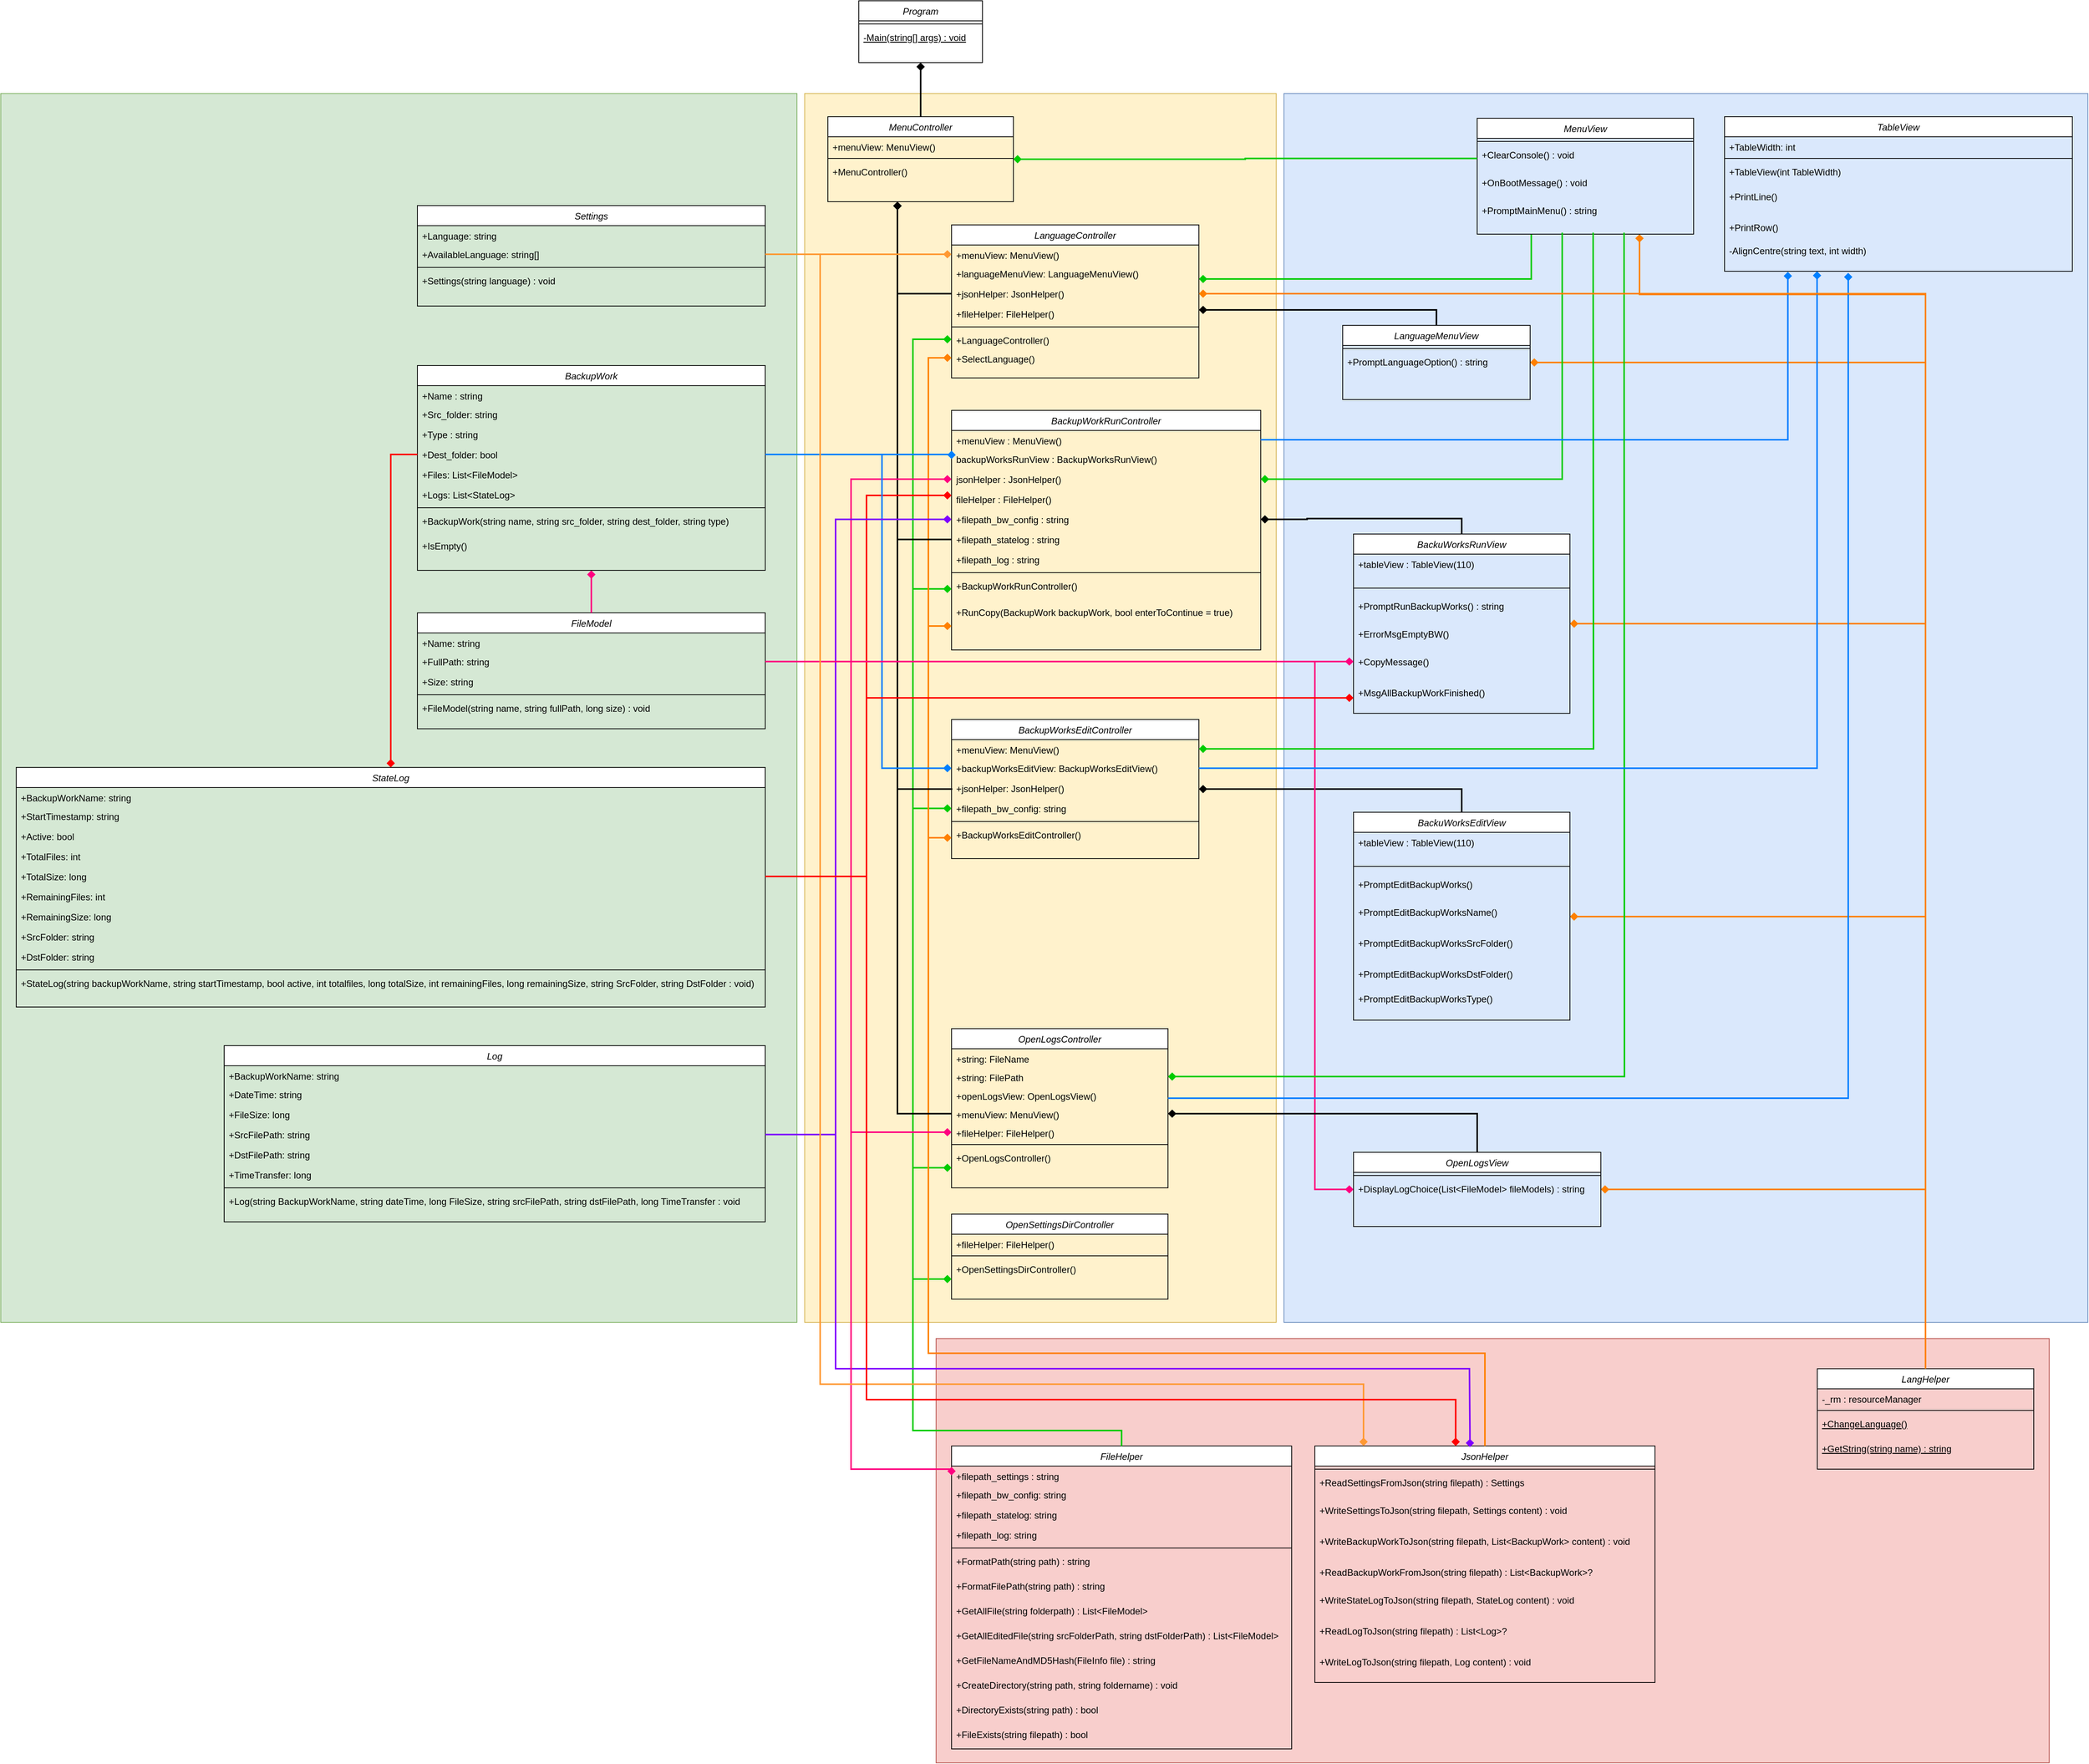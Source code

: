 <mxfile version="20.3.0" type="device"><diagram id="C5RBs43oDa-KdzZeNtuy" name="Page-1"><mxGraphModel dx="951" dy="2250" grid="1" gridSize="10" guides="1" tooltips="1" connect="1" arrows="1" fold="1" page="1" pageScale="1" pageWidth="827" pageHeight="1169" math="0" shadow="0"><root><mxCell id="WIyWlLk6GJQsqaUBKTNV-0"/><mxCell id="WIyWlLk6GJQsqaUBKTNV-1" parent="WIyWlLk6GJQsqaUBKTNV-0"/><mxCell id="YlQ9onqW6xvj0OFWKN5L-77" value="" style="rounded=0;whiteSpace=wrap;html=1;fillColor=#f8cecc;strokeColor=#b85450;" vertex="1" parent="WIyWlLk6GJQsqaUBKTNV-1"><mxGeometry x="2540" y="621" width="1440" height="549" as="geometry"/></mxCell><mxCell id="YlQ9onqW6xvj0OFWKN5L-52" value="" style="rounded=0;whiteSpace=wrap;html=1;fillColor=#dae8fc;strokeColor=#6c8ebf;" vertex="1" parent="WIyWlLk6GJQsqaUBKTNV-1"><mxGeometry x="2990" y="-990" width="1040" height="1590" as="geometry"/></mxCell><mxCell id="YlQ9onqW6xvj0OFWKN5L-51" value="" style="rounded=0;whiteSpace=wrap;html=1;fillColor=#fff2cc;strokeColor=#d6b656;" vertex="1" parent="WIyWlLk6GJQsqaUBKTNV-1"><mxGeometry x="2370" y="-990" width="610" height="1590" as="geometry"/></mxCell><mxCell id="YlQ9onqW6xvj0OFWKN5L-49" value="" style="rounded=0;whiteSpace=wrap;html=1;fillColor=#d5e8d4;strokeColor=#82b366;" vertex="1" parent="WIyWlLk6GJQsqaUBKTNV-1"><mxGeometry x="1330" y="-990" width="1030" height="1590" as="geometry"/></mxCell><mxCell id="zkfFHV4jXpPFQw0GAbJ--0" value="BackupWorkRunController" style="swimlane;fontStyle=2;align=center;verticalAlign=top;childLayout=stackLayout;horizontal=1;startSize=26;horizontalStack=0;resizeParent=1;resizeLast=0;collapsible=1;marginBottom=0;rounded=0;shadow=0;strokeWidth=1;" parent="WIyWlLk6GJQsqaUBKTNV-1" vertex="1"><mxGeometry x="2560" y="-580" width="400" height="310" as="geometry"><mxRectangle x="230" y="140" width="160" height="26" as="alternateBounds"/></mxGeometry></mxCell><mxCell id="zkfFHV4jXpPFQw0GAbJ--1" value="+menuView : MenuView()" style="text;align=left;verticalAlign=top;spacingLeft=4;spacingRight=4;overflow=hidden;rotatable=0;points=[[0,0.5],[1,0.5]];portConstraint=eastwest;" parent="zkfFHV4jXpPFQw0GAbJ--0" vertex="1"><mxGeometry y="26" width="400" height="24" as="geometry"/></mxCell><mxCell id="zkfFHV4jXpPFQw0GAbJ--2" value="backupWorksRunView : BackupWorksRunView()" style="text;align=left;verticalAlign=top;spacingLeft=4;spacingRight=4;overflow=hidden;rotatable=0;points=[[0,0.5],[1,0.5]];portConstraint=eastwest;rounded=0;shadow=0;html=0;" parent="zkfFHV4jXpPFQw0GAbJ--0" vertex="1"><mxGeometry y="50" width="400" height="26" as="geometry"/></mxCell><mxCell id="eqNRL4oHRADWHnlBdoZu-2" value="jsonHelper : JsonHelper()" style="text;align=left;verticalAlign=top;spacingLeft=4;spacingRight=4;overflow=hidden;rotatable=0;points=[[0,0.5],[1,0.5]];portConstraint=eastwest;rounded=0;shadow=0;html=0;" parent="zkfFHV4jXpPFQw0GAbJ--0" vertex="1"><mxGeometry y="76" width="400" height="26" as="geometry"/></mxCell><mxCell id="bogWqtWM0BpC1DV2EOGo-8" value="fileHelper : FileHelper()" style="text;align=left;verticalAlign=top;spacingLeft=4;spacingRight=4;overflow=hidden;rotatable=0;points=[[0,0.5],[1,0.5]];portConstraint=eastwest;rounded=0;shadow=0;html=0;" parent="zkfFHV4jXpPFQw0GAbJ--0" vertex="1"><mxGeometry y="102" width="400" height="26" as="geometry"/></mxCell><mxCell id="bogWqtWM0BpC1DV2EOGo-9" value="+filepath_bw_config : string" style="text;align=left;verticalAlign=top;spacingLeft=4;spacingRight=4;overflow=hidden;rotatable=0;points=[[0,0.5],[1,0.5]];portConstraint=eastwest;rounded=0;shadow=0;html=0;" parent="zkfFHV4jXpPFQw0GAbJ--0" vertex="1"><mxGeometry y="128" width="400" height="26" as="geometry"/></mxCell><mxCell id="eqNRL4oHRADWHnlBdoZu-1" value="+filepath_statelog : string" style="text;align=left;verticalAlign=top;spacingLeft=4;spacingRight=4;overflow=hidden;rotatable=0;points=[[0,0.5],[1,0.5]];portConstraint=eastwest;rounded=0;shadow=0;html=0;" parent="zkfFHV4jXpPFQw0GAbJ--0" vertex="1"><mxGeometry y="154" width="400" height="26" as="geometry"/></mxCell><mxCell id="bogWqtWM0BpC1DV2EOGo-10" value="+filepath_log : string" style="text;align=left;verticalAlign=top;spacingLeft=4;spacingRight=4;overflow=hidden;rotatable=0;points=[[0,0.5],[1,0.5]];portConstraint=eastwest;rounded=0;shadow=0;html=0;" parent="zkfFHV4jXpPFQw0GAbJ--0" vertex="1"><mxGeometry y="180" width="400" height="26" as="geometry"/></mxCell><mxCell id="zkfFHV4jXpPFQw0GAbJ--4" value="" style="line;html=1;strokeWidth=1;align=left;verticalAlign=middle;spacingTop=-1;spacingLeft=3;spacingRight=3;rotatable=0;labelPosition=right;points=[];portConstraint=eastwest;" parent="zkfFHV4jXpPFQw0GAbJ--0" vertex="1"><mxGeometry y="206" width="400" height="8" as="geometry"/></mxCell><mxCell id="zkfFHV4jXpPFQw0GAbJ--5" value="+BackupWorkRunController()" style="text;align=left;verticalAlign=top;spacingLeft=4;spacingRight=4;overflow=hidden;rotatable=0;points=[[0,0.5],[1,0.5]];portConstraint=eastwest;" parent="zkfFHV4jXpPFQw0GAbJ--0" vertex="1"><mxGeometry y="214" width="400" height="34" as="geometry"/></mxCell><mxCell id="bogWqtWM0BpC1DV2EOGo-7" value="+RunCopy(BackupWork backupWork, bool enterToContinue = true)" style="text;align=left;verticalAlign=top;spacingLeft=4;spacingRight=4;overflow=hidden;rotatable=0;points=[[0,0.5],[1,0.5]];portConstraint=eastwest;" parent="zkfFHV4jXpPFQw0GAbJ--0" vertex="1"><mxGeometry y="248" width="400" height="62" as="geometry"/></mxCell><mxCell id="eqNRL4oHRADWHnlBdoZu-4" value="MenuController" style="swimlane;fontStyle=2;align=center;verticalAlign=top;childLayout=stackLayout;horizontal=1;startSize=26;horizontalStack=0;resizeParent=1;resizeLast=0;collapsible=1;marginBottom=0;rounded=0;shadow=0;strokeWidth=1;" parent="WIyWlLk6GJQsqaUBKTNV-1" vertex="1"><mxGeometry x="2400" y="-960" width="240" height="110" as="geometry"><mxRectangle x="230" y="140" width="160" height="26" as="alternateBounds"/></mxGeometry></mxCell><mxCell id="eqNRL4oHRADWHnlBdoZu-5" value="+menuView: MenuView()" style="text;align=left;verticalAlign=top;spacingLeft=4;spacingRight=4;overflow=hidden;rotatable=0;points=[[0,0.5],[1,0.5]];portConstraint=eastwest;" parent="eqNRL4oHRADWHnlBdoZu-4" vertex="1"><mxGeometry y="26" width="240" height="24" as="geometry"/></mxCell><mxCell id="eqNRL4oHRADWHnlBdoZu-12" value="" style="line;html=1;strokeWidth=1;align=left;verticalAlign=middle;spacingTop=-1;spacingLeft=3;spacingRight=3;rotatable=0;labelPosition=right;points=[];portConstraint=eastwest;" parent="eqNRL4oHRADWHnlBdoZu-4" vertex="1"><mxGeometry y="50" width="240" height="8" as="geometry"/></mxCell><mxCell id="eqNRL4oHRADWHnlBdoZu-13" value="+MenuController()" style="text;align=left;verticalAlign=top;spacingLeft=4;spacingRight=4;overflow=hidden;rotatable=0;points=[[0,0.5],[1,0.5]];portConstraint=eastwest;" parent="eqNRL4oHRADWHnlBdoZu-4" vertex="1"><mxGeometry y="58" width="240" height="52" as="geometry"/></mxCell><mxCell id="YlQ9onqW6xvj0OFWKN5L-75" style="edgeStyle=orthogonalEdgeStyle;rounded=0;orthogonalLoop=1;jettySize=auto;html=1;strokeColor=#FF8000;strokeWidth=2;endArrow=diamond;endFill=1;exitX=0.5;exitY=0;exitDx=0;exitDy=0;" edge="1" parent="WIyWlLk6GJQsqaUBKTNV-1" source="OvT-jub8tR9qzoOfFE09-50" target="OvT-jub8tR9qzoOfFE09-10"><mxGeometry relative="1" as="geometry"><Array as="points"><mxPoint x="3820" y="75"/></Array></mxGeometry></mxCell><mxCell id="OvT-jub8tR9qzoOfFE09-10" value="BackuWorksEditView" style="swimlane;fontStyle=2;align=center;verticalAlign=top;childLayout=stackLayout;horizontal=1;startSize=26;horizontalStack=0;resizeParent=1;resizeLast=0;collapsible=1;marginBottom=0;rounded=0;shadow=0;strokeWidth=1;" parent="WIyWlLk6GJQsqaUBKTNV-1" vertex="1"><mxGeometry x="3080" y="-60" width="280" height="269" as="geometry"><mxRectangle x="230" y="140" width="160" height="26" as="alternateBounds"/></mxGeometry></mxCell><mxCell id="bogWqtWM0BpC1DV2EOGo-61" value="+tableView : TableView(110)" style="text;align=left;verticalAlign=top;spacingLeft=4;spacingRight=4;overflow=hidden;rotatable=0;points=[[0,0.5],[1,0.5]];portConstraint=eastwest;" parent="OvT-jub8tR9qzoOfFE09-10" vertex="1"><mxGeometry y="26" width="280" height="34" as="geometry"/></mxCell><mxCell id="OvT-jub8tR9qzoOfFE09-18" value="" style="line;html=1;strokeWidth=1;align=left;verticalAlign=middle;spacingTop=-1;spacingLeft=3;spacingRight=3;rotatable=0;labelPosition=right;points=[];portConstraint=eastwest;" parent="OvT-jub8tR9qzoOfFE09-10" vertex="1"><mxGeometry y="60" width="280" height="20" as="geometry"/></mxCell><mxCell id="OvT-jub8tR9qzoOfFE09-19" value="+PromptEditBackupWorks()" style="text;align=left;verticalAlign=top;spacingLeft=4;spacingRight=4;overflow=hidden;rotatable=0;points=[[0,0.5],[1,0.5]];portConstraint=eastwest;" parent="OvT-jub8tR9qzoOfFE09-10" vertex="1"><mxGeometry y="80" width="280" height="36" as="geometry"/></mxCell><mxCell id="bogWqtWM0BpC1DV2EOGo-62" value="+PromptEditBackupWorksName()" style="text;align=left;verticalAlign=top;spacingLeft=4;spacingRight=4;overflow=hidden;rotatable=0;points=[[0,0.5],[1,0.5]];portConstraint=eastwest;" parent="OvT-jub8tR9qzoOfFE09-10" vertex="1"><mxGeometry y="116" width="280" height="40" as="geometry"/></mxCell><mxCell id="bogWqtWM0BpC1DV2EOGo-63" value="+PromptEditBackupWorksSrcFolder()" style="text;align=left;verticalAlign=top;spacingLeft=4;spacingRight=4;overflow=hidden;rotatable=0;points=[[0,0.5],[1,0.5]];portConstraint=eastwest;" parent="OvT-jub8tR9qzoOfFE09-10" vertex="1"><mxGeometry y="156" width="280" height="40" as="geometry"/></mxCell><mxCell id="bogWqtWM0BpC1DV2EOGo-64" value="+PromptEditBackupWorksDstFolder()" style="text;align=left;verticalAlign=top;spacingLeft=4;spacingRight=4;overflow=hidden;rotatable=0;points=[[0,0.5],[1,0.5]];portConstraint=eastwest;" parent="OvT-jub8tR9qzoOfFE09-10" vertex="1"><mxGeometry y="196" width="280" height="32" as="geometry"/></mxCell><mxCell id="bogWqtWM0BpC1DV2EOGo-65" value="+PromptEditBackupWorksType()" style="text;align=left;verticalAlign=top;spacingLeft=4;spacingRight=4;overflow=hidden;rotatable=0;points=[[0,0.5],[1,0.5]];portConstraint=eastwest;" parent="OvT-jub8tR9qzoOfFE09-10" vertex="1"><mxGeometry y="228" width="280" height="40" as="geometry"/></mxCell><mxCell id="YlQ9onqW6xvj0OFWKN5L-73" style="edgeStyle=orthogonalEdgeStyle;rounded=0;orthogonalLoop=1;jettySize=auto;html=1;strokeColor=#FF8000;strokeWidth=2;endArrow=diamond;endFill=1;exitX=0.5;exitY=0;exitDx=0;exitDy=0;" edge="1" parent="WIyWlLk6GJQsqaUBKTNV-1" source="OvT-jub8tR9qzoOfFE09-50" target="OvT-jub8tR9qzoOfFE09-20"><mxGeometry relative="1" as="geometry"><Array as="points"><mxPoint x="3820" y="-642"/></Array></mxGeometry></mxCell><mxCell id="OvT-jub8tR9qzoOfFE09-20" value="LanguageMenuView" style="swimlane;fontStyle=2;align=center;verticalAlign=top;childLayout=stackLayout;horizontal=1;startSize=26;horizontalStack=0;resizeParent=1;resizeLast=0;collapsible=1;marginBottom=0;rounded=0;shadow=0;strokeWidth=1;" parent="WIyWlLk6GJQsqaUBKTNV-1" vertex="1"><mxGeometry x="3066" y="-690" width="242.5" height="96" as="geometry"><mxRectangle x="230" y="140" width="160" height="26" as="alternateBounds"/></mxGeometry></mxCell><mxCell id="OvT-jub8tR9qzoOfFE09-28" value="" style="line;html=1;strokeWidth=1;align=left;verticalAlign=middle;spacingTop=-1;spacingLeft=3;spacingRight=3;rotatable=0;labelPosition=right;points=[];portConstraint=eastwest;" parent="OvT-jub8tR9qzoOfFE09-20" vertex="1"><mxGeometry y="26" width="242.5" height="8" as="geometry"/></mxCell><mxCell id="OvT-jub8tR9qzoOfFE09-29" value="+PromptLanguageOption() : string" style="text;align=left;verticalAlign=top;spacingLeft=4;spacingRight=4;overflow=hidden;rotatable=0;points=[[0,0.5],[1,0.5]];portConstraint=eastwest;" parent="OvT-jub8tR9qzoOfFE09-20" vertex="1"><mxGeometry y="34" width="242.5" height="62" as="geometry"/></mxCell><mxCell id="OvT-jub8tR9qzoOfFE09-50" value="LangHelper" style="swimlane;fontStyle=2;align=center;verticalAlign=top;childLayout=stackLayout;horizontal=1;startSize=26;horizontalStack=0;resizeParent=1;resizeLast=0;collapsible=1;marginBottom=0;rounded=0;shadow=0;strokeWidth=1;" parent="WIyWlLk6GJQsqaUBKTNV-1" vertex="1"><mxGeometry x="3680" y="660" width="280" height="130" as="geometry"><mxRectangle x="230" y="140" width="160" height="26" as="alternateBounds"/></mxGeometry></mxCell><mxCell id="OvT-jub8tR9qzoOfFE09-51" value="-_rm : resourceManager" style="text;align=left;verticalAlign=top;spacingLeft=4;spacingRight=4;overflow=hidden;rotatable=0;points=[[0,0.5],[1,0.5]];portConstraint=eastwest;" parent="OvT-jub8tR9qzoOfFE09-50" vertex="1"><mxGeometry y="26" width="280" height="24" as="geometry"/></mxCell><mxCell id="OvT-jub8tR9qzoOfFE09-58" value="" style="line;html=1;strokeWidth=1;align=left;verticalAlign=middle;spacingTop=-1;spacingLeft=3;spacingRight=3;rotatable=0;labelPosition=right;points=[];portConstraint=eastwest;" parent="OvT-jub8tR9qzoOfFE09-50" vertex="1"><mxGeometry y="50" width="280" height="8" as="geometry"/></mxCell><mxCell id="OvT-jub8tR9qzoOfFE09-59" value="+ChangeLanguage()" style="text;align=left;verticalAlign=top;spacingLeft=4;spacingRight=4;overflow=hidden;rotatable=0;points=[[0,0.5],[1,0.5]];portConstraint=eastwest;fontStyle=4" parent="OvT-jub8tR9qzoOfFE09-50" vertex="1"><mxGeometry y="58" width="280" height="32" as="geometry"/></mxCell><mxCell id="OvT-jub8tR9qzoOfFE09-70" value="+GetString(string name) : string" style="text;align=left;verticalAlign=top;spacingLeft=4;spacingRight=4;overflow=hidden;rotatable=0;points=[[0,0.5],[1,0.5]];portConstraint=eastwest;fontStyle=4" parent="OvT-jub8tR9qzoOfFE09-50" vertex="1"><mxGeometry y="90" width="280" height="30" as="geometry"/></mxCell><mxCell id="YlQ9onqW6xvj0OFWKN5L-0" value="" style="edgeStyle=orthogonalEdgeStyle;rounded=0;orthogonalLoop=1;jettySize=auto;html=1;endArrow=none;endFill=0;strokeWidth=2;startArrow=diamond;startFill=1;" edge="1" parent="WIyWlLk6GJQsqaUBKTNV-1" source="OvT-jub8tR9qzoOfFE09-60" target="eqNRL4oHRADWHnlBdoZu-4"><mxGeometry relative="1" as="geometry"/></mxCell><mxCell id="OvT-jub8tR9qzoOfFE09-60" value="Program" style="swimlane;fontStyle=2;align=center;verticalAlign=top;childLayout=stackLayout;horizontal=1;startSize=26;horizontalStack=0;resizeParent=1;resizeLast=0;collapsible=1;marginBottom=0;rounded=0;shadow=0;strokeWidth=1;" parent="WIyWlLk6GJQsqaUBKTNV-1" vertex="1"><mxGeometry x="2440" y="-1110" width="160" height="80" as="geometry"><mxRectangle x="230" y="140" width="160" height="26" as="alternateBounds"/></mxGeometry></mxCell><mxCell id="OvT-jub8tR9qzoOfFE09-68" value="" style="line;html=1;strokeWidth=1;align=left;verticalAlign=middle;spacingTop=-1;spacingLeft=3;spacingRight=3;rotatable=0;labelPosition=right;points=[];portConstraint=eastwest;" parent="OvT-jub8tR9qzoOfFE09-60" vertex="1"><mxGeometry y="26" width="160" height="8" as="geometry"/></mxCell><mxCell id="OvT-jub8tR9qzoOfFE09-69" value="-Main(string[] args) : void" style="text;align=left;verticalAlign=top;spacingLeft=4;spacingRight=4;overflow=hidden;rotatable=0;points=[[0,0.5],[1,0.5]];portConstraint=eastwest;fontStyle=4" parent="OvT-jub8tR9qzoOfFE09-60" vertex="1"><mxGeometry y="34" width="160" height="46" as="geometry"/></mxCell><mxCell id="YlQ9onqW6xvj0OFWKN5L-24" style="edgeStyle=orthogonalEdgeStyle;rounded=0;orthogonalLoop=1;jettySize=auto;html=1;strokeWidth=2;endArrow=diamond;endFill=1;exitX=0.5;exitY=0;exitDx=0;exitDy=0;" edge="1" parent="WIyWlLk6GJQsqaUBKTNV-1" source="OvT-jub8tR9qzoOfFE09-10" target="OvT-jub8tR9qzoOfFE09-89"><mxGeometry relative="1" as="geometry"/></mxCell><mxCell id="OvT-jub8tR9qzoOfFE09-89" value="BackupWorksEditController" style="swimlane;fontStyle=2;align=center;verticalAlign=top;childLayout=stackLayout;horizontal=1;startSize=26;horizontalStack=0;resizeParent=1;resizeLast=0;collapsible=1;marginBottom=0;rounded=0;shadow=0;strokeWidth=1;" parent="WIyWlLk6GJQsqaUBKTNV-1" vertex="1"><mxGeometry x="2560" y="-180" width="320" height="180" as="geometry"><mxRectangle x="230" y="140" width="160" height="26" as="alternateBounds"/></mxGeometry></mxCell><mxCell id="OvT-jub8tR9qzoOfFE09-90" value="+menuView: MenuView()" style="text;align=left;verticalAlign=top;spacingLeft=4;spacingRight=4;overflow=hidden;rotatable=0;points=[[0,0.5],[1,0.5]];portConstraint=eastwest;" parent="OvT-jub8tR9qzoOfFE09-89" vertex="1"><mxGeometry y="26" width="320" height="24" as="geometry"/></mxCell><mxCell id="OvT-jub8tR9qzoOfFE09-91" value="+backupWorksEditView: BackupWorksEditView()" style="text;align=left;verticalAlign=top;spacingLeft=4;spacingRight=4;overflow=hidden;rotatable=0;points=[[0,0.5],[1,0.5]];portConstraint=eastwest;rounded=0;shadow=0;html=0;" parent="OvT-jub8tR9qzoOfFE09-89" vertex="1"><mxGeometry y="50" width="320" height="26" as="geometry"/></mxCell><mxCell id="OvT-jub8tR9qzoOfFE09-92" value="+jsonHelper: JsonHelper()" style="text;align=left;verticalAlign=top;spacingLeft=4;spacingRight=4;overflow=hidden;rotatable=0;points=[[0,0.5],[1,0.5]];portConstraint=eastwest;rounded=0;shadow=0;html=0;" parent="OvT-jub8tR9qzoOfFE09-89" vertex="1"><mxGeometry y="76" width="320" height="26" as="geometry"/></mxCell><mxCell id="OvT-jub8tR9qzoOfFE09-93" value="+filepath_bw_config: string" style="text;align=left;verticalAlign=top;spacingLeft=4;spacingRight=4;overflow=hidden;rotatable=0;points=[[0,0.5],[1,0.5]];portConstraint=eastwest;rounded=0;shadow=0;html=0;" parent="OvT-jub8tR9qzoOfFE09-89" vertex="1"><mxGeometry y="102" width="320" height="26" as="geometry"/></mxCell><mxCell id="OvT-jub8tR9qzoOfFE09-94" value="" style="line;html=1;strokeWidth=1;align=left;verticalAlign=middle;spacingTop=-1;spacingLeft=3;spacingRight=3;rotatable=0;labelPosition=right;points=[];portConstraint=eastwest;" parent="OvT-jub8tR9qzoOfFE09-89" vertex="1"><mxGeometry y="128" width="320" height="8" as="geometry"/></mxCell><mxCell id="OvT-jub8tR9qzoOfFE09-105" value="+BackupWorksEditController()" style="text;align=left;verticalAlign=top;spacingLeft=4;spacingRight=4;overflow=hidden;rotatable=0;points=[[0,0.5],[1,0.5]];portConstraint=eastwest;" parent="OvT-jub8tR9qzoOfFE09-89" vertex="1"><mxGeometry y="136" width="320" height="34" as="geometry"/></mxCell><mxCell id="YlQ9onqW6xvj0OFWKN5L-3" value="" style="edgeStyle=orthogonalEdgeStyle;rounded=0;orthogonalLoop=1;jettySize=auto;html=1;strokeWidth=2;endArrow=diamond;endFill=1;exitX=0.5;exitY=0;exitDx=0;exitDy=0;" edge="1" parent="WIyWlLk6GJQsqaUBKTNV-1" source="OvT-jub8tR9qzoOfFE09-20" target="OvT-jub8tR9qzoOfFE09-98"><mxGeometry relative="1" as="geometry"><Array as="points"><mxPoint x="3187" y="-710"/></Array></mxGeometry></mxCell><mxCell id="YlQ9onqW6xvj0OFWKN5L-33" value="" style="edgeStyle=orthogonalEdgeStyle;rounded=0;orthogonalLoop=1;jettySize=auto;html=1;strokeWidth=2;endArrow=diamond;endFill=1;strokeColor=#00CC00;exitX=0.25;exitY=1;exitDx=0;exitDy=0;" edge="1" parent="WIyWlLk6GJQsqaUBKTNV-1" source="bogWqtWM0BpC1DV2EOGo-77" target="OvT-jub8tR9qzoOfFE09-98"><mxGeometry relative="1" as="geometry"><mxPoint x="3310" y="-810" as="sourcePoint"/><Array as="points"><mxPoint x="3310" y="-750"/></Array></mxGeometry></mxCell><mxCell id="OvT-jub8tR9qzoOfFE09-98" value="LanguageController" style="swimlane;fontStyle=2;align=center;verticalAlign=top;childLayout=stackLayout;horizontal=1;startSize=26;horizontalStack=0;resizeParent=1;resizeLast=0;collapsible=1;marginBottom=0;rounded=0;shadow=0;strokeWidth=1;" parent="WIyWlLk6GJQsqaUBKTNV-1" vertex="1"><mxGeometry x="2560" y="-820" width="320" height="198" as="geometry"><mxRectangle x="230" y="140" width="160" height="26" as="alternateBounds"/></mxGeometry></mxCell><mxCell id="OvT-jub8tR9qzoOfFE09-99" value="+menuView: MenuView()" style="text;align=left;verticalAlign=top;spacingLeft=4;spacingRight=4;overflow=hidden;rotatable=0;points=[[0,0.5],[1,0.5]];portConstraint=eastwest;" parent="OvT-jub8tR9qzoOfFE09-98" vertex="1"><mxGeometry y="26" width="320" height="24" as="geometry"/></mxCell><mxCell id="OvT-jub8tR9qzoOfFE09-100" value="+languageMenuView: LanguageMenuView()" style="text;align=left;verticalAlign=top;spacingLeft=4;spacingRight=4;overflow=hidden;rotatable=0;points=[[0,0.5],[1,0.5]];portConstraint=eastwest;rounded=0;shadow=0;html=0;" parent="OvT-jub8tR9qzoOfFE09-98" vertex="1"><mxGeometry y="50" width="320" height="26" as="geometry"/></mxCell><mxCell id="bogWqtWM0BpC1DV2EOGo-11" value="+jsonHelper: JsonHelper()" style="text;align=left;verticalAlign=top;spacingLeft=4;spacingRight=4;overflow=hidden;rotatable=0;points=[[0,0.5],[1,0.5]];portConstraint=eastwest;rounded=0;shadow=0;html=0;" parent="OvT-jub8tR9qzoOfFE09-98" vertex="1"><mxGeometry y="76" width="320" height="26" as="geometry"/></mxCell><mxCell id="bogWqtWM0BpC1DV2EOGo-12" value="+fileHelper: FileHelper()" style="text;align=left;verticalAlign=top;spacingLeft=4;spacingRight=4;overflow=hidden;rotatable=0;points=[[0,0.5],[1,0.5]];portConstraint=eastwest;rounded=0;shadow=0;html=0;" parent="OvT-jub8tR9qzoOfFE09-98" vertex="1"><mxGeometry y="102" width="320" height="26" as="geometry"/></mxCell><mxCell id="OvT-jub8tR9qzoOfFE09-103" value="" style="line;html=1;strokeWidth=1;align=left;verticalAlign=middle;spacingTop=-1;spacingLeft=3;spacingRight=3;rotatable=0;labelPosition=right;points=[];portConstraint=eastwest;" parent="OvT-jub8tR9qzoOfFE09-98" vertex="1"><mxGeometry y="128" width="320" height="8" as="geometry"/></mxCell><mxCell id="OvT-jub8tR9qzoOfFE09-104" value="+LanguageController()" style="text;align=left;verticalAlign=top;spacingLeft=4;spacingRight=4;overflow=hidden;rotatable=0;points=[[0,0.5],[1,0.5]];portConstraint=eastwest;" parent="OvT-jub8tR9qzoOfFE09-98" vertex="1"><mxGeometry y="136" width="320" height="24" as="geometry"/></mxCell><mxCell id="bogWqtWM0BpC1DV2EOGo-13" value="+SelectLanguage()" style="text;align=left;verticalAlign=top;spacingLeft=4;spacingRight=4;overflow=hidden;rotatable=0;points=[[0,0.5],[1,0.5]];portConstraint=eastwest;" parent="OvT-jub8tR9qzoOfFE09-98" vertex="1"><mxGeometry y="160" width="320" height="24" as="geometry"/></mxCell><mxCell id="OvT-jub8tR9qzoOfFE09-106" value="FileModel" style="swimlane;fontStyle=2;align=center;verticalAlign=top;childLayout=stackLayout;horizontal=1;startSize=26;horizontalStack=0;resizeParent=1;resizeLast=0;collapsible=1;marginBottom=0;rounded=0;shadow=0;strokeWidth=1;" parent="WIyWlLk6GJQsqaUBKTNV-1" vertex="1"><mxGeometry x="1869" y="-318" width="450" height="150" as="geometry"><mxRectangle x="230" y="140" width="160" height="26" as="alternateBounds"/></mxGeometry></mxCell><mxCell id="OvT-jub8tR9qzoOfFE09-107" value="+Name: string" style="text;align=left;verticalAlign=top;spacingLeft=4;spacingRight=4;overflow=hidden;rotatable=0;points=[[0,0.5],[1,0.5]];portConstraint=eastwest;" parent="OvT-jub8tR9qzoOfFE09-106" vertex="1"><mxGeometry y="26" width="450" height="24" as="geometry"/></mxCell><mxCell id="OvT-jub8tR9qzoOfFE09-108" value="+FullPath: string" style="text;align=left;verticalAlign=top;spacingLeft=4;spacingRight=4;overflow=hidden;rotatable=0;points=[[0,0.5],[1,0.5]];portConstraint=eastwest;rounded=0;shadow=0;html=0;" parent="OvT-jub8tR9qzoOfFE09-106" vertex="1"><mxGeometry y="50" width="450" height="26" as="geometry"/></mxCell><mxCell id="OvT-jub8tR9qzoOfFE09-109" value="+Size: string" style="text;align=left;verticalAlign=top;spacingLeft=4;spacingRight=4;overflow=hidden;rotatable=0;points=[[0,0.5],[1,0.5]];portConstraint=eastwest;rounded=0;shadow=0;html=0;" parent="OvT-jub8tR9qzoOfFE09-106" vertex="1"><mxGeometry y="76" width="450" height="26" as="geometry"/></mxCell><mxCell id="OvT-jub8tR9qzoOfFE09-111" value="" style="line;html=1;strokeWidth=1;align=left;verticalAlign=middle;spacingTop=-1;spacingLeft=3;spacingRight=3;rotatable=0;labelPosition=right;points=[];portConstraint=eastwest;" parent="OvT-jub8tR9qzoOfFE09-106" vertex="1"><mxGeometry y="102" width="450" height="8" as="geometry"/></mxCell><mxCell id="OvT-jub8tR9qzoOfFE09-112" value="+FileModel(string name, string fullPath, long size) : void" style="text;align=left;verticalAlign=top;spacingLeft=4;spacingRight=4;overflow=hidden;rotatable=0;points=[[0,0.5],[1,0.5]];portConstraint=eastwest;" parent="OvT-jub8tR9qzoOfFE09-106" vertex="1"><mxGeometry y="110" width="450" height="40" as="geometry"/></mxCell><mxCell id="OvT-jub8tR9qzoOfFE09-151" value="TableView" style="swimlane;fontStyle=2;align=center;verticalAlign=top;childLayout=stackLayout;horizontal=1;startSize=26;horizontalStack=0;resizeParent=1;resizeLast=0;collapsible=1;marginBottom=0;rounded=0;shadow=0;strokeWidth=1;" parent="WIyWlLk6GJQsqaUBKTNV-1" vertex="1"><mxGeometry x="3560" y="-960" width="450" height="200" as="geometry"><mxRectangle x="230" y="140" width="160" height="26" as="alternateBounds"/></mxGeometry></mxCell><mxCell id="OvT-jub8tR9qzoOfFE09-152" value="+TableWidth: int" style="text;align=left;verticalAlign=top;spacingLeft=4;spacingRight=4;overflow=hidden;rotatable=0;points=[[0,0.5],[1,0.5]];portConstraint=eastwest;" parent="OvT-jub8tR9qzoOfFE09-151" vertex="1"><mxGeometry y="26" width="450" height="24" as="geometry"/></mxCell><mxCell id="OvT-jub8tR9qzoOfFE09-156" value="" style="line;html=1;strokeWidth=1;align=left;verticalAlign=middle;spacingTop=-1;spacingLeft=3;spacingRight=3;rotatable=0;labelPosition=right;points=[];portConstraint=eastwest;" parent="OvT-jub8tR9qzoOfFE09-151" vertex="1"><mxGeometry y="50" width="450" height="8" as="geometry"/></mxCell><mxCell id="OvT-jub8tR9qzoOfFE09-157" value="+TableView(int TableWidth)" style="text;align=left;verticalAlign=top;spacingLeft=4;spacingRight=4;overflow=hidden;rotatable=0;points=[[0,0.5],[1,0.5]];portConstraint=eastwest;" parent="OvT-jub8tR9qzoOfFE09-151" vertex="1"><mxGeometry y="58" width="450" height="32" as="geometry"/></mxCell><mxCell id="OvT-jub8tR9qzoOfFE09-158" value="+PrintLine()" style="text;align=left;verticalAlign=top;spacingLeft=4;spacingRight=4;overflow=hidden;rotatable=0;points=[[0,0.5],[1,0.5]];portConstraint=eastwest;" parent="OvT-jub8tR9qzoOfFE09-151" vertex="1"><mxGeometry y="90" width="450" height="40" as="geometry"/></mxCell><mxCell id="OvT-jub8tR9qzoOfFE09-159" value="+PrintRow()" style="text;align=left;verticalAlign=top;spacingLeft=4;spacingRight=4;overflow=hidden;rotatable=0;points=[[0,0.5],[1,0.5]];portConstraint=eastwest;" parent="OvT-jub8tR9qzoOfFE09-151" vertex="1"><mxGeometry y="130" width="450" height="30" as="geometry"/></mxCell><mxCell id="OvT-jub8tR9qzoOfFE09-160" value="-AlignCentre(string text, int width)" style="text;align=left;verticalAlign=top;spacingLeft=4;spacingRight=4;overflow=hidden;rotatable=0;points=[[0,0.5],[1,0.5]];portConstraint=eastwest;" parent="OvT-jub8tR9qzoOfFE09-151" vertex="1"><mxGeometry y="160" width="450" height="40" as="geometry"/></mxCell><mxCell id="YlQ9onqW6xvj0OFWKN5L-82" style="edgeStyle=orthogonalEdgeStyle;rounded=0;orthogonalLoop=1;jettySize=auto;html=1;entryX=0.5;entryY=0;entryDx=0;entryDy=0;strokeColor=#FF0080;strokeWidth=2;startArrow=diamond;startFill=1;endArrow=none;endFill=0;" edge="1" parent="WIyWlLk6GJQsqaUBKTNV-1" source="bogWqtWM0BpC1DV2EOGo-0" target="OvT-jub8tR9qzoOfFE09-106"><mxGeometry relative="1" as="geometry"/></mxCell><mxCell id="bogWqtWM0BpC1DV2EOGo-0" value="BackupWork" style="swimlane;fontStyle=2;align=center;verticalAlign=top;childLayout=stackLayout;horizontal=1;startSize=26;horizontalStack=0;resizeParent=1;resizeLast=0;collapsible=1;marginBottom=0;rounded=0;shadow=0;strokeWidth=1;" parent="WIyWlLk6GJQsqaUBKTNV-1" vertex="1"><mxGeometry x="1869" y="-638" width="450" height="265" as="geometry"><mxRectangle x="230" y="140" width="160" height="26" as="alternateBounds"/></mxGeometry></mxCell><mxCell id="bogWqtWM0BpC1DV2EOGo-1" value="+Name : string" style="text;align=left;verticalAlign=top;spacingLeft=4;spacingRight=4;overflow=hidden;rotatable=0;points=[[0,0.5],[1,0.5]];portConstraint=eastwest;" parent="bogWqtWM0BpC1DV2EOGo-0" vertex="1"><mxGeometry y="26" width="450" height="24" as="geometry"/></mxCell><mxCell id="bogWqtWM0BpC1DV2EOGo-2" value="+Src_folder: string" style="text;align=left;verticalAlign=top;spacingLeft=4;spacingRight=4;overflow=hidden;rotatable=0;points=[[0,0.5],[1,0.5]];portConstraint=eastwest;rounded=0;shadow=0;html=0;" parent="bogWqtWM0BpC1DV2EOGo-0" vertex="1"><mxGeometry y="50" width="450" height="26" as="geometry"/></mxCell><mxCell id="bogWqtWM0BpC1DV2EOGo-3" value="+Type : string" style="text;align=left;verticalAlign=top;spacingLeft=4;spacingRight=4;overflow=hidden;rotatable=0;points=[[0,0.5],[1,0.5]];portConstraint=eastwest;rounded=0;shadow=0;html=0;" parent="bogWqtWM0BpC1DV2EOGo-0" vertex="1"><mxGeometry y="76" width="450" height="26" as="geometry"/></mxCell><mxCell id="bogWqtWM0BpC1DV2EOGo-4" value="+Dest_folder: bool" style="text;align=left;verticalAlign=top;spacingLeft=4;spacingRight=4;overflow=hidden;rotatable=0;points=[[0,0.5],[1,0.5]];portConstraint=eastwest;rounded=0;shadow=0;html=0;" parent="bogWqtWM0BpC1DV2EOGo-0" vertex="1"><mxGeometry y="102" width="450" height="26" as="geometry"/></mxCell><mxCell id="bogWqtWM0BpC1DV2EOGo-29" value="+Files: List&lt;FileModel&gt;" style="text;align=left;verticalAlign=top;spacingLeft=4;spacingRight=4;overflow=hidden;rotatable=0;points=[[0,0.5],[1,0.5]];portConstraint=eastwest;rounded=0;shadow=0;html=0;" parent="bogWqtWM0BpC1DV2EOGo-0" vertex="1"><mxGeometry y="128" width="450" height="26" as="geometry"/></mxCell><mxCell id="bogWqtWM0BpC1DV2EOGo-30" value="+Logs: List&lt;StateLog&gt;" style="text;align=left;verticalAlign=top;spacingLeft=4;spacingRight=4;overflow=hidden;rotatable=0;points=[[0,0.5],[1,0.5]];portConstraint=eastwest;rounded=0;shadow=0;html=0;" parent="bogWqtWM0BpC1DV2EOGo-0" vertex="1"><mxGeometry y="154" width="450" height="26" as="geometry"/></mxCell><mxCell id="bogWqtWM0BpC1DV2EOGo-5" value="" style="line;html=1;strokeWidth=1;align=left;verticalAlign=middle;spacingTop=-1;spacingLeft=3;spacingRight=3;rotatable=0;labelPosition=right;points=[];portConstraint=eastwest;" parent="bogWqtWM0BpC1DV2EOGo-0" vertex="1"><mxGeometry y="180" width="450" height="8" as="geometry"/></mxCell><mxCell id="bogWqtWM0BpC1DV2EOGo-6" value="+BackupWork(string name, string src_folder, string dest_folder, string type)" style="text;align=left;verticalAlign=top;spacingLeft=4;spacingRight=4;overflow=hidden;rotatable=0;points=[[0,0.5],[1,0.5]];portConstraint=eastwest;" parent="bogWqtWM0BpC1DV2EOGo-0" vertex="1"><mxGeometry y="188" width="450" height="32" as="geometry"/></mxCell><mxCell id="bogWqtWM0BpC1DV2EOGo-31" value="+IsEmpty()" style="text;align=left;verticalAlign=top;spacingLeft=4;spacingRight=4;overflow=hidden;rotatable=0;points=[[0,0.5],[1,0.5]];portConstraint=eastwest;" parent="bogWqtWM0BpC1DV2EOGo-0" vertex="1"><mxGeometry y="220" width="450" height="40" as="geometry"/></mxCell><mxCell id="bogWqtWM0BpC1DV2EOGo-14" value="OpenLogsController" style="swimlane;fontStyle=2;align=center;verticalAlign=top;childLayout=stackLayout;horizontal=1;startSize=26;horizontalStack=0;resizeParent=1;resizeLast=0;collapsible=1;marginBottom=0;rounded=0;shadow=0;strokeWidth=1;" parent="WIyWlLk6GJQsqaUBKTNV-1" vertex="1"><mxGeometry x="2560" y="220" width="280" height="206" as="geometry"><mxRectangle x="230" y="140" width="160" height="26" as="alternateBounds"/></mxGeometry></mxCell><mxCell id="bogWqtWM0BpC1DV2EOGo-15" value="+string: FileName" style="text;align=left;verticalAlign=top;spacingLeft=4;spacingRight=4;overflow=hidden;rotatable=0;points=[[0,0.5],[1,0.5]];portConstraint=eastwest;" parent="bogWqtWM0BpC1DV2EOGo-14" vertex="1"><mxGeometry y="26" width="280" height="24" as="geometry"/></mxCell><mxCell id="bogWqtWM0BpC1DV2EOGo-24" value="+string: FilePath" style="text;align=left;verticalAlign=top;spacingLeft=4;spacingRight=4;overflow=hidden;rotatable=0;points=[[0,0.5],[1,0.5]];portConstraint=eastwest;" parent="bogWqtWM0BpC1DV2EOGo-14" vertex="1"><mxGeometry y="50" width="280" height="24" as="geometry"/></mxCell><mxCell id="bogWqtWM0BpC1DV2EOGo-18" value="+openLogsView: OpenLogsView()" style="text;align=left;verticalAlign=top;spacingLeft=4;spacingRight=4;overflow=hidden;rotatable=0;points=[[0,0.5],[1,0.5]];portConstraint=eastwest;" parent="bogWqtWM0BpC1DV2EOGo-14" vertex="1"><mxGeometry y="74" width="280" height="24" as="geometry"/></mxCell><mxCell id="bogWqtWM0BpC1DV2EOGo-25" value="+menuView: MenuView()" style="text;align=left;verticalAlign=top;spacingLeft=4;spacingRight=4;overflow=hidden;rotatable=0;points=[[0,0.5],[1,0.5]];portConstraint=eastwest;" parent="bogWqtWM0BpC1DV2EOGo-14" vertex="1"><mxGeometry y="98" width="280" height="24" as="geometry"/></mxCell><mxCell id="bogWqtWM0BpC1DV2EOGo-26" value="+fileHelper: FileHelper()" style="text;align=left;verticalAlign=top;spacingLeft=4;spacingRight=4;overflow=hidden;rotatable=0;points=[[0,0.5],[1,0.5]];portConstraint=eastwest;" parent="bogWqtWM0BpC1DV2EOGo-14" vertex="1"><mxGeometry y="122" width="280" height="24" as="geometry"/></mxCell><mxCell id="bogWqtWM0BpC1DV2EOGo-16" value="" style="line;html=1;strokeWidth=1;align=left;verticalAlign=middle;spacingTop=-1;spacingLeft=3;spacingRight=3;rotatable=0;labelPosition=right;points=[];portConstraint=eastwest;" parent="bogWqtWM0BpC1DV2EOGo-14" vertex="1"><mxGeometry y="146" width="280" height="8" as="geometry"/></mxCell><mxCell id="bogWqtWM0BpC1DV2EOGo-17" value="+OpenLogsController()" style="text;align=left;verticalAlign=top;spacingLeft=4;spacingRight=4;overflow=hidden;rotatable=0;points=[[0,0.5],[1,0.5]];portConstraint=eastwest;" parent="bogWqtWM0BpC1DV2EOGo-14" vertex="1"><mxGeometry y="154" width="280" height="52" as="geometry"/></mxCell><mxCell id="bogWqtWM0BpC1DV2EOGo-32" value="Log" style="swimlane;fontStyle=2;align=center;verticalAlign=top;childLayout=stackLayout;horizontal=1;startSize=26;horizontalStack=0;resizeParent=1;resizeLast=0;collapsible=1;marginBottom=0;rounded=0;shadow=0;strokeWidth=1;" parent="WIyWlLk6GJQsqaUBKTNV-1" vertex="1"><mxGeometry x="1619" y="242" width="700" height="228" as="geometry"><mxRectangle x="230" y="140" width="160" height="26" as="alternateBounds"/></mxGeometry></mxCell><mxCell id="bogWqtWM0BpC1DV2EOGo-33" value="+BackupWorkName: string" style="text;align=left;verticalAlign=top;spacingLeft=4;spacingRight=4;overflow=hidden;rotatable=0;points=[[0,0.5],[1,0.5]];portConstraint=eastwest;" parent="bogWqtWM0BpC1DV2EOGo-32" vertex="1"><mxGeometry y="26" width="700" height="24" as="geometry"/></mxCell><mxCell id="bogWqtWM0BpC1DV2EOGo-34" value="+DateTime: string" style="text;align=left;verticalAlign=top;spacingLeft=4;spacingRight=4;overflow=hidden;rotatable=0;points=[[0,0.5],[1,0.5]];portConstraint=eastwest;rounded=0;shadow=0;html=0;" parent="bogWqtWM0BpC1DV2EOGo-32" vertex="1"><mxGeometry y="50" width="700" height="26" as="geometry"/></mxCell><mxCell id="bogWqtWM0BpC1DV2EOGo-35" value="+FileSize: long" style="text;align=left;verticalAlign=top;spacingLeft=4;spacingRight=4;overflow=hidden;rotatable=0;points=[[0,0.5],[1,0.5]];portConstraint=eastwest;rounded=0;shadow=0;html=0;" parent="bogWqtWM0BpC1DV2EOGo-32" vertex="1"><mxGeometry y="76" width="700" height="26" as="geometry"/></mxCell><mxCell id="bogWqtWM0BpC1DV2EOGo-38" value="+SrcFilePath: string" style="text;align=left;verticalAlign=top;spacingLeft=4;spacingRight=4;overflow=hidden;rotatable=0;points=[[0,0.5],[1,0.5]];portConstraint=eastwest;rounded=0;shadow=0;html=0;" parent="bogWqtWM0BpC1DV2EOGo-32" vertex="1"><mxGeometry y="102" width="700" height="26" as="geometry"/></mxCell><mxCell id="bogWqtWM0BpC1DV2EOGo-39" value="+DstFilePath: string" style="text;align=left;verticalAlign=top;spacingLeft=4;spacingRight=4;overflow=hidden;rotatable=0;points=[[0,0.5],[1,0.5]];portConstraint=eastwest;rounded=0;shadow=0;html=0;" parent="bogWqtWM0BpC1DV2EOGo-32" vertex="1"><mxGeometry y="128" width="700" height="26" as="geometry"/></mxCell><mxCell id="bogWqtWM0BpC1DV2EOGo-40" value="+TimeTransfer: long" style="text;align=left;verticalAlign=top;spacingLeft=4;spacingRight=4;overflow=hidden;rotatable=0;points=[[0,0.5],[1,0.5]];portConstraint=eastwest;rounded=0;shadow=0;html=0;" parent="bogWqtWM0BpC1DV2EOGo-32" vertex="1"><mxGeometry y="154" width="700" height="26" as="geometry"/></mxCell><mxCell id="bogWqtWM0BpC1DV2EOGo-36" value="" style="line;html=1;strokeWidth=1;align=left;verticalAlign=middle;spacingTop=-1;spacingLeft=3;spacingRight=3;rotatable=0;labelPosition=right;points=[];portConstraint=eastwest;" parent="bogWqtWM0BpC1DV2EOGo-32" vertex="1"><mxGeometry y="180" width="700" height="8" as="geometry"/></mxCell><mxCell id="bogWqtWM0BpC1DV2EOGo-37" value="+Log(string BackupWorkName, string dateTime, long FileSize, string srcFilePath, string dstFilePath, long TimeTransfer : void" style="text;align=left;verticalAlign=top;spacingLeft=4;spacingRight=4;overflow=hidden;rotatable=0;points=[[0,0.5],[1,0.5]];portConstraint=eastwest;" parent="bogWqtWM0BpC1DV2EOGo-32" vertex="1"><mxGeometry y="188" width="700" height="40" as="geometry"/></mxCell><mxCell id="bogWqtWM0BpC1DV2EOGo-41" value="Settings" style="swimlane;fontStyle=2;align=center;verticalAlign=top;childLayout=stackLayout;horizontal=1;startSize=26;horizontalStack=0;resizeParent=1;resizeLast=0;collapsible=1;marginBottom=0;rounded=0;shadow=0;strokeWidth=1;" parent="WIyWlLk6GJQsqaUBKTNV-1" vertex="1"><mxGeometry x="1869" y="-845" width="450" height="130" as="geometry"><mxRectangle x="230" y="140" width="160" height="26" as="alternateBounds"/></mxGeometry></mxCell><mxCell id="bogWqtWM0BpC1DV2EOGo-42" value="+Language: string" style="text;align=left;verticalAlign=top;spacingLeft=4;spacingRight=4;overflow=hidden;rotatable=0;points=[[0,0.5],[1,0.5]];portConstraint=eastwest;" parent="bogWqtWM0BpC1DV2EOGo-41" vertex="1"><mxGeometry y="26" width="450" height="24" as="geometry"/></mxCell><mxCell id="bogWqtWM0BpC1DV2EOGo-43" value="+AvailableLanguage: string[]" style="text;align=left;verticalAlign=top;spacingLeft=4;spacingRight=4;overflow=hidden;rotatable=0;points=[[0,0.5],[1,0.5]];portConstraint=eastwest;rounded=0;shadow=0;html=0;" parent="bogWqtWM0BpC1DV2EOGo-41" vertex="1"><mxGeometry y="50" width="450" height="26" as="geometry"/></mxCell><mxCell id="bogWqtWM0BpC1DV2EOGo-45" value="" style="line;html=1;strokeWidth=1;align=left;verticalAlign=middle;spacingTop=-1;spacingLeft=3;spacingRight=3;rotatable=0;labelPosition=right;points=[];portConstraint=eastwest;" parent="bogWqtWM0BpC1DV2EOGo-41" vertex="1"><mxGeometry y="76" width="450" height="8" as="geometry"/></mxCell><mxCell id="bogWqtWM0BpC1DV2EOGo-46" value="+Settings(string language) : void" style="text;align=left;verticalAlign=top;spacingLeft=4;spacingRight=4;overflow=hidden;rotatable=0;points=[[0,0.5],[1,0.5]];portConstraint=eastwest;" parent="bogWqtWM0BpC1DV2EOGo-41" vertex="1"><mxGeometry y="84" width="450" height="40" as="geometry"/></mxCell><mxCell id="YlQ9onqW6xvj0OFWKN5L-87" style="edgeStyle=orthogonalEdgeStyle;rounded=0;orthogonalLoop=1;jettySize=auto;html=1;exitX=0.5;exitY=0;exitDx=0;exitDy=0;entryX=0;entryY=0.5;entryDx=0;entryDy=0;strokeColor=#FF0000;strokeWidth=2;startArrow=diamond;startFill=1;endArrow=none;endFill=0;" edge="1" parent="WIyWlLk6GJQsqaUBKTNV-1" source="bogWqtWM0BpC1DV2EOGo-47" target="bogWqtWM0BpC1DV2EOGo-4"><mxGeometry relative="1" as="geometry"/></mxCell><mxCell id="bogWqtWM0BpC1DV2EOGo-47" value="StateLog" style="swimlane;fontStyle=2;align=center;verticalAlign=top;childLayout=stackLayout;horizontal=1;startSize=26;horizontalStack=0;resizeParent=1;resizeLast=0;collapsible=1;marginBottom=0;rounded=0;shadow=0;strokeWidth=1;" parent="WIyWlLk6GJQsqaUBKTNV-1" vertex="1"><mxGeometry x="1350" y="-118" width="969" height="310" as="geometry"><mxRectangle x="230" y="140" width="160" height="26" as="alternateBounds"/></mxGeometry></mxCell><mxCell id="bogWqtWM0BpC1DV2EOGo-48" value="+BackupWorkName: string" style="text;align=left;verticalAlign=top;spacingLeft=4;spacingRight=4;overflow=hidden;rotatable=0;points=[[0,0.5],[1,0.5]];portConstraint=eastwest;" parent="bogWqtWM0BpC1DV2EOGo-47" vertex="1"><mxGeometry y="26" width="969" height="24" as="geometry"/></mxCell><mxCell id="bogWqtWM0BpC1DV2EOGo-49" value="+StartTimestamp: string" style="text;align=left;verticalAlign=top;spacingLeft=4;spacingRight=4;overflow=hidden;rotatable=0;points=[[0,0.5],[1,0.5]];portConstraint=eastwest;rounded=0;shadow=0;html=0;" parent="bogWqtWM0BpC1DV2EOGo-47" vertex="1"><mxGeometry y="50" width="969" height="26" as="geometry"/></mxCell><mxCell id="bogWqtWM0BpC1DV2EOGo-52" value="+Active: bool" style="text;align=left;verticalAlign=top;spacingLeft=4;spacingRight=4;overflow=hidden;rotatable=0;points=[[0,0.5],[1,0.5]];portConstraint=eastwest;rounded=0;shadow=0;html=0;" parent="bogWqtWM0BpC1DV2EOGo-47" vertex="1"><mxGeometry y="76" width="969" height="26" as="geometry"/></mxCell><mxCell id="bogWqtWM0BpC1DV2EOGo-53" value="+TotalFiles: int" style="text;align=left;verticalAlign=top;spacingLeft=4;spacingRight=4;overflow=hidden;rotatable=0;points=[[0,0.5],[1,0.5]];portConstraint=eastwest;rounded=0;shadow=0;html=0;" parent="bogWqtWM0BpC1DV2EOGo-47" vertex="1"><mxGeometry y="102" width="969" height="26" as="geometry"/></mxCell><mxCell id="bogWqtWM0BpC1DV2EOGo-54" value="+TotalSize: long" style="text;align=left;verticalAlign=top;spacingLeft=4;spacingRight=4;overflow=hidden;rotatable=0;points=[[0,0.5],[1,0.5]];portConstraint=eastwest;rounded=0;shadow=0;html=0;" parent="bogWqtWM0BpC1DV2EOGo-47" vertex="1"><mxGeometry y="128" width="969" height="26" as="geometry"/></mxCell><mxCell id="bogWqtWM0BpC1DV2EOGo-57" value="+RemainingFiles: int" style="text;align=left;verticalAlign=top;spacingLeft=4;spacingRight=4;overflow=hidden;rotatable=0;points=[[0,0.5],[1,0.5]];portConstraint=eastwest;rounded=0;shadow=0;html=0;" parent="bogWqtWM0BpC1DV2EOGo-47" vertex="1"><mxGeometry y="154" width="969" height="26" as="geometry"/></mxCell><mxCell id="bogWqtWM0BpC1DV2EOGo-59" value="+RemainingSize: long" style="text;align=left;verticalAlign=top;spacingLeft=4;spacingRight=4;overflow=hidden;rotatable=0;points=[[0,0.5],[1,0.5]];portConstraint=eastwest;rounded=0;shadow=0;html=0;" parent="bogWqtWM0BpC1DV2EOGo-47" vertex="1"><mxGeometry y="180" width="969" height="26" as="geometry"/></mxCell><mxCell id="bogWqtWM0BpC1DV2EOGo-56" value="+SrcFolder: string" style="text;align=left;verticalAlign=top;spacingLeft=4;spacingRight=4;overflow=hidden;rotatable=0;points=[[0,0.5],[1,0.5]];portConstraint=eastwest;rounded=0;shadow=0;html=0;" parent="bogWqtWM0BpC1DV2EOGo-47" vertex="1"><mxGeometry y="206" width="969" height="26" as="geometry"/></mxCell><mxCell id="bogWqtWM0BpC1DV2EOGo-58" value="+DstFolder: string" style="text;align=left;verticalAlign=top;spacingLeft=4;spacingRight=4;overflow=hidden;rotatable=0;points=[[0,0.5],[1,0.5]];portConstraint=eastwest;rounded=0;shadow=0;html=0;" parent="bogWqtWM0BpC1DV2EOGo-47" vertex="1"><mxGeometry y="232" width="969" height="26" as="geometry"/></mxCell><mxCell id="bogWqtWM0BpC1DV2EOGo-50" value="" style="line;html=1;strokeWidth=1;align=left;verticalAlign=middle;spacingTop=-1;spacingLeft=3;spacingRight=3;rotatable=0;labelPosition=right;points=[];portConstraint=eastwest;" parent="bogWqtWM0BpC1DV2EOGo-47" vertex="1"><mxGeometry y="258" width="969" height="8" as="geometry"/></mxCell><mxCell id="bogWqtWM0BpC1DV2EOGo-55" value="+StateLog(string backupWorkName, string startTimestamp, bool active, int totalfiles, long totalSize, int remainingFiles, long remainingSize, string SrcFolder, string DstFolder : void)" style="text;align=left;verticalAlign=top;spacingLeft=4;spacingRight=4;overflow=hidden;rotatable=0;points=[[0,0.5],[1,0.5]];portConstraint=eastwest;rounded=0;shadow=0;html=0;" parent="bogWqtWM0BpC1DV2EOGo-47" vertex="1"><mxGeometry y="266" width="969" height="26" as="geometry"/></mxCell><mxCell id="YlQ9onqW6xvj0OFWKN5L-72" style="edgeStyle=orthogonalEdgeStyle;rounded=0;orthogonalLoop=1;jettySize=auto;html=1;exitX=0.5;exitY=0;exitDx=0;exitDy=0;entryX=0.75;entryY=1;entryDx=0;entryDy=0;strokeColor=#FF8000;strokeWidth=2;endArrow=diamond;endFill=1;" edge="1" parent="WIyWlLk6GJQsqaUBKTNV-1" source="OvT-jub8tR9qzoOfFE09-50" target="bogWqtWM0BpC1DV2EOGo-77"><mxGeometry relative="1" as="geometry"><Array as="points"><mxPoint x="3820" y="-730"/><mxPoint x="3450" y="-730"/></Array></mxGeometry></mxCell><mxCell id="bogWqtWM0BpC1DV2EOGo-77" value="MenuView" style="swimlane;fontStyle=2;align=center;verticalAlign=top;childLayout=stackLayout;horizontal=1;startSize=26;horizontalStack=0;resizeParent=1;resizeLast=0;collapsible=1;marginBottom=0;rounded=0;shadow=0;strokeWidth=1;" parent="WIyWlLk6GJQsqaUBKTNV-1" vertex="1"><mxGeometry x="3240" y="-958" width="280" height="150" as="geometry"><mxRectangle x="230" y="140" width="160" height="26" as="alternateBounds"/></mxGeometry></mxCell><mxCell id="bogWqtWM0BpC1DV2EOGo-78" value="" style="line;html=1;strokeWidth=1;align=left;verticalAlign=middle;spacingTop=-1;spacingLeft=3;spacingRight=3;rotatable=0;labelPosition=right;points=[];portConstraint=eastwest;" parent="bogWqtWM0BpC1DV2EOGo-77" vertex="1"><mxGeometry y="26" width="280" height="8" as="geometry"/></mxCell><mxCell id="bogWqtWM0BpC1DV2EOGo-80" value="+ClearConsole() : void" style="text;align=left;verticalAlign=top;spacingLeft=4;spacingRight=4;overflow=hidden;rotatable=0;points=[[0,0.5],[1,0.5]];portConstraint=eastwest;" parent="bogWqtWM0BpC1DV2EOGo-77" vertex="1"><mxGeometry y="34" width="280" height="36" as="geometry"/></mxCell><mxCell id="bogWqtWM0BpC1DV2EOGo-81" value="+OnBootMessage() : void" style="text;align=left;verticalAlign=top;spacingLeft=4;spacingRight=4;overflow=hidden;rotatable=0;points=[[0,0.5],[1,0.5]];portConstraint=eastwest;" parent="bogWqtWM0BpC1DV2EOGo-77" vertex="1"><mxGeometry y="70" width="280" height="36" as="geometry"/></mxCell><mxCell id="bogWqtWM0BpC1DV2EOGo-82" value="+PromptMainMenu() : string" style="text;align=left;verticalAlign=top;spacingLeft=4;spacingRight=4;overflow=hidden;rotatable=0;points=[[0,0.5],[1,0.5]];portConstraint=eastwest;" parent="bogWqtWM0BpC1DV2EOGo-77" vertex="1"><mxGeometry y="106" width="280" height="36" as="geometry"/></mxCell><mxCell id="YlQ9onqW6xvj0OFWKN5L-76" style="edgeStyle=orthogonalEdgeStyle;rounded=0;orthogonalLoop=1;jettySize=auto;html=1;strokeColor=#FF8000;strokeWidth=2;endArrow=diamond;endFill=1;exitX=0.5;exitY=0;exitDx=0;exitDy=0;" edge="1" parent="WIyWlLk6GJQsqaUBKTNV-1" source="OvT-jub8tR9qzoOfFE09-50" target="bogWqtWM0BpC1DV2EOGo-87"><mxGeometry relative="1" as="geometry"><Array as="points"><mxPoint x="3820" y="428"/></Array></mxGeometry></mxCell><mxCell id="YlQ9onqW6xvj0OFWKN5L-84" style="edgeStyle=orthogonalEdgeStyle;rounded=0;orthogonalLoop=1;jettySize=auto;html=1;entryX=1;entryY=0.5;entryDx=0;entryDy=0;strokeColor=#FF0080;strokeWidth=2;startArrow=diamond;startFill=1;endArrow=none;endFill=0;" edge="1" parent="WIyWlLk6GJQsqaUBKTNV-1" source="bogWqtWM0BpC1DV2EOGo-87" target="OvT-jub8tR9qzoOfFE09-108"><mxGeometry relative="1" as="geometry"><Array as="points"><mxPoint x="3030" y="428"/><mxPoint x="3030" y="-255"/></Array></mxGeometry></mxCell><mxCell id="bogWqtWM0BpC1DV2EOGo-87" value="OpenLogsView" style="swimlane;fontStyle=2;align=center;verticalAlign=top;childLayout=stackLayout;horizontal=1;startSize=26;horizontalStack=0;resizeParent=1;resizeLast=0;collapsible=1;marginBottom=0;rounded=0;shadow=0;strokeWidth=1;" parent="WIyWlLk6GJQsqaUBKTNV-1" vertex="1"><mxGeometry x="3080" y="380" width="320" height="96" as="geometry"><mxRectangle x="230" y="140" width="160" height="26" as="alternateBounds"/></mxGeometry></mxCell><mxCell id="bogWqtWM0BpC1DV2EOGo-88" value="" style="line;html=1;strokeWidth=1;align=left;verticalAlign=middle;spacingTop=-1;spacingLeft=3;spacingRight=3;rotatable=0;labelPosition=right;points=[];portConstraint=eastwest;" parent="bogWqtWM0BpC1DV2EOGo-87" vertex="1"><mxGeometry y="26" width="320" height="8" as="geometry"/></mxCell><mxCell id="bogWqtWM0BpC1DV2EOGo-89" value="+DisplayLogChoice(List&lt;FileModel&gt; fileModels) : string" style="text;align=left;verticalAlign=top;spacingLeft=4;spacingRight=4;overflow=hidden;rotatable=0;points=[[0,0.5],[1,0.5]];portConstraint=eastwest;" parent="bogWqtWM0BpC1DV2EOGo-87" vertex="1"><mxGeometry y="34" width="320" height="62" as="geometry"/></mxCell><mxCell id="bogWqtWM0BpC1DV2EOGo-90" value="FileHelper" style="swimlane;fontStyle=2;align=center;verticalAlign=top;childLayout=stackLayout;horizontal=1;startSize=26;horizontalStack=0;resizeParent=1;resizeLast=0;collapsible=1;marginBottom=0;rounded=0;shadow=0;strokeWidth=1;" parent="WIyWlLk6GJQsqaUBKTNV-1" vertex="1"><mxGeometry x="2560" y="760" width="440" height="392" as="geometry"><mxRectangle x="230" y="140" width="160" height="26" as="alternateBounds"/></mxGeometry></mxCell><mxCell id="bogWqtWM0BpC1DV2EOGo-91" value="+filepath_settings : string" style="text;align=left;verticalAlign=top;spacingLeft=4;spacingRight=4;overflow=hidden;rotatable=0;points=[[0,0.5],[1,0.5]];portConstraint=eastwest;" parent="bogWqtWM0BpC1DV2EOGo-90" vertex="1"><mxGeometry y="26" width="440" height="24" as="geometry"/></mxCell><mxCell id="bogWqtWM0BpC1DV2EOGo-92" value="+filepath_bw_config: string" style="text;align=left;verticalAlign=top;spacingLeft=4;spacingRight=4;overflow=hidden;rotatable=0;points=[[0,0.5],[1,0.5]];portConstraint=eastwest;rounded=0;shadow=0;html=0;" parent="bogWqtWM0BpC1DV2EOGo-90" vertex="1"><mxGeometry y="50" width="440" height="26" as="geometry"/></mxCell><mxCell id="bogWqtWM0BpC1DV2EOGo-93" value="+filepath_statelog: string" style="text;align=left;verticalAlign=top;spacingLeft=4;spacingRight=4;overflow=hidden;rotatable=0;points=[[0,0.5],[1,0.5]];portConstraint=eastwest;rounded=0;shadow=0;html=0;" parent="bogWqtWM0BpC1DV2EOGo-90" vertex="1"><mxGeometry y="76" width="440" height="26" as="geometry"/></mxCell><mxCell id="bogWqtWM0BpC1DV2EOGo-94" value="+filepath_log: string" style="text;align=left;verticalAlign=top;spacingLeft=4;spacingRight=4;overflow=hidden;rotatable=0;points=[[0,0.5],[1,0.5]];portConstraint=eastwest;rounded=0;shadow=0;html=0;" parent="bogWqtWM0BpC1DV2EOGo-90" vertex="1"><mxGeometry y="102" width="440" height="26" as="geometry"/></mxCell><mxCell id="bogWqtWM0BpC1DV2EOGo-97" value="" style="line;html=1;strokeWidth=1;align=left;verticalAlign=middle;spacingTop=-1;spacingLeft=3;spacingRight=3;rotatable=0;labelPosition=right;points=[];portConstraint=eastwest;" parent="bogWqtWM0BpC1DV2EOGo-90" vertex="1"><mxGeometry y="128" width="440" height="8" as="geometry"/></mxCell><mxCell id="bogWqtWM0BpC1DV2EOGo-99" value="+FormatPath(string path) : string" style="text;align=left;verticalAlign=top;spacingLeft=4;spacingRight=4;overflow=hidden;rotatable=0;points=[[0,0.5],[1,0.5]];portConstraint=eastwest;" parent="bogWqtWM0BpC1DV2EOGo-90" vertex="1"><mxGeometry y="136" width="440" height="32" as="geometry"/></mxCell><mxCell id="bogWqtWM0BpC1DV2EOGo-100" value="+FormatFilePath(string path) : string" style="text;align=left;verticalAlign=top;spacingLeft=4;spacingRight=4;overflow=hidden;rotatable=0;points=[[0,0.5],[1,0.5]];portConstraint=eastwest;" parent="bogWqtWM0BpC1DV2EOGo-90" vertex="1"><mxGeometry y="168" width="440" height="32" as="geometry"/></mxCell><mxCell id="bogWqtWM0BpC1DV2EOGo-101" value="+GetAllFile(string folderpath) : List&lt;FileModel&gt;" style="text;align=left;verticalAlign=top;spacingLeft=4;spacingRight=4;overflow=hidden;rotatable=0;points=[[0,0.5],[1,0.5]];portConstraint=eastwest;" parent="bogWqtWM0BpC1DV2EOGo-90" vertex="1"><mxGeometry y="200" width="440" height="32" as="geometry"/></mxCell><mxCell id="bogWqtWM0BpC1DV2EOGo-104" value="+GetAllEditedFile(string srcFolderPath, string dstFolderPath) : List&lt;FileModel&gt;" style="text;align=left;verticalAlign=top;spacingLeft=4;spacingRight=4;overflow=hidden;rotatable=0;points=[[0,0.5],[1,0.5]];portConstraint=eastwest;" parent="bogWqtWM0BpC1DV2EOGo-90" vertex="1"><mxGeometry y="232" width="440" height="32" as="geometry"/></mxCell><mxCell id="bogWqtWM0BpC1DV2EOGo-105" value="+GetFileNameAndMD5Hash(FileInfo file) : string" style="text;align=left;verticalAlign=top;spacingLeft=4;spacingRight=4;overflow=hidden;rotatable=0;points=[[0,0.5],[1,0.5]];portConstraint=eastwest;" parent="bogWqtWM0BpC1DV2EOGo-90" vertex="1"><mxGeometry y="264" width="440" height="32" as="geometry"/></mxCell><mxCell id="bogWqtWM0BpC1DV2EOGo-103" value="+CreateDirectory(string path, string foldername) : void" style="text;align=left;verticalAlign=top;spacingLeft=4;spacingRight=4;overflow=hidden;rotatable=0;points=[[0,0.5],[1,0.5]];portConstraint=eastwest;" parent="bogWqtWM0BpC1DV2EOGo-90" vertex="1"><mxGeometry y="296" width="440" height="32" as="geometry"/></mxCell><mxCell id="bogWqtWM0BpC1DV2EOGo-102" value="+DirectoryExists(string path) : bool" style="text;align=left;verticalAlign=top;spacingLeft=4;spacingRight=4;overflow=hidden;rotatable=0;points=[[0,0.5],[1,0.5]];portConstraint=eastwest;" parent="bogWqtWM0BpC1DV2EOGo-90" vertex="1"><mxGeometry y="328" width="440" height="32" as="geometry"/></mxCell><mxCell id="bogWqtWM0BpC1DV2EOGo-106" value="+FileExists(string filepath) : bool" style="text;align=left;verticalAlign=top;spacingLeft=4;spacingRight=4;overflow=hidden;rotatable=0;points=[[0,0.5],[1,0.5]];portConstraint=eastwest;" parent="bogWqtWM0BpC1DV2EOGo-90" vertex="1"><mxGeometry y="360" width="440" height="32" as="geometry"/></mxCell><mxCell id="bogWqtWM0BpC1DV2EOGo-107" value="JsonHelper" style="swimlane;fontStyle=2;align=center;verticalAlign=top;childLayout=stackLayout;horizontal=1;startSize=26;horizontalStack=0;resizeParent=1;resizeLast=0;collapsible=1;marginBottom=0;rounded=0;shadow=0;strokeWidth=1;" parent="WIyWlLk6GJQsqaUBKTNV-1" vertex="1"><mxGeometry x="3030" y="760" width="440" height="306" as="geometry"><mxRectangle x="230" y="140" width="160" height="26" as="alternateBounds"/></mxGeometry></mxCell><mxCell id="bogWqtWM0BpC1DV2EOGo-111" value="" style="line;html=1;strokeWidth=1;align=left;verticalAlign=middle;spacingTop=-1;spacingLeft=3;spacingRight=3;rotatable=0;labelPosition=right;points=[];portConstraint=eastwest;" parent="bogWqtWM0BpC1DV2EOGo-107" vertex="1"><mxGeometry y="26" width="440" height="8" as="geometry"/></mxCell><mxCell id="bogWqtWM0BpC1DV2EOGo-112" value="+ReadSettingsFromJson(string filepath) : Settings" style="text;align=left;verticalAlign=top;spacingLeft=4;spacingRight=4;overflow=hidden;rotatable=0;points=[[0,0.5],[1,0.5]];portConstraint=eastwest;" parent="bogWqtWM0BpC1DV2EOGo-107" vertex="1"><mxGeometry y="34" width="440" height="36" as="geometry"/></mxCell><mxCell id="bogWqtWM0BpC1DV2EOGo-113" value="+WriteSettingsToJson(string filepath, Settings content) : void" style="text;align=left;verticalAlign=top;spacingLeft=4;spacingRight=4;overflow=hidden;rotatable=0;points=[[0,0.5],[1,0.5]];portConstraint=eastwest;" parent="bogWqtWM0BpC1DV2EOGo-107" vertex="1"><mxGeometry y="70" width="440" height="40" as="geometry"/></mxCell><mxCell id="bogWqtWM0BpC1DV2EOGo-114" value="+WriteBackupWorkToJson(string filepath, List&lt;BackupWork&gt; content) : void" style="text;align=left;verticalAlign=top;spacingLeft=4;spacingRight=4;overflow=hidden;rotatable=0;points=[[0,0.5],[1,0.5]];portConstraint=eastwest;" parent="bogWqtWM0BpC1DV2EOGo-107" vertex="1"><mxGeometry y="110" width="440" height="40" as="geometry"/></mxCell><mxCell id="bogWqtWM0BpC1DV2EOGo-115" value="+ReadBackupWorkFromJson(string filepath) : List&lt;BackupWork&gt;?" style="text;align=left;verticalAlign=top;spacingLeft=4;spacingRight=4;overflow=hidden;rotatable=0;points=[[0,0.5],[1,0.5]];portConstraint=eastwest;" parent="bogWqtWM0BpC1DV2EOGo-107" vertex="1"><mxGeometry y="150" width="440" height="36" as="geometry"/></mxCell><mxCell id="bogWqtWM0BpC1DV2EOGo-122" value="+WriteStateLogToJson(string filepath, StateLog content) : void" style="text;align=left;verticalAlign=top;spacingLeft=4;spacingRight=4;overflow=hidden;rotatable=0;points=[[0,0.5],[1,0.5]];portConstraint=eastwest;" parent="bogWqtWM0BpC1DV2EOGo-107" vertex="1"><mxGeometry y="186" width="440" height="40" as="geometry"/></mxCell><mxCell id="bogWqtWM0BpC1DV2EOGo-123" value="+ReadLogToJson(string filepath) : List&lt;Log&gt;?" style="text;align=left;verticalAlign=top;spacingLeft=4;spacingRight=4;overflow=hidden;rotatable=0;points=[[0,0.5],[1,0.5]];portConstraint=eastwest;" parent="bogWqtWM0BpC1DV2EOGo-107" vertex="1"><mxGeometry y="226" width="440" height="40" as="geometry"/></mxCell><mxCell id="bogWqtWM0BpC1DV2EOGo-124" value="+WriteLogToJson(string filepath, Log content) : void" style="text;align=left;verticalAlign=top;spacingLeft=4;spacingRight=4;overflow=hidden;rotatable=0;points=[[0,0.5],[1,0.5]];portConstraint=eastwest;" parent="bogWqtWM0BpC1DV2EOGo-107" vertex="1"><mxGeometry y="266" width="440" height="40" as="geometry"/></mxCell><mxCell id="YlQ9onqW6xvj0OFWKN5L-74" style="edgeStyle=orthogonalEdgeStyle;rounded=0;orthogonalLoop=1;jettySize=auto;html=1;strokeColor=#FF8000;strokeWidth=2;endArrow=diamond;endFill=1;" edge="1" parent="WIyWlLk6GJQsqaUBKTNV-1" target="YlQ9onqW6xvj0OFWKN5L-13"><mxGeometry relative="1" as="geometry"><mxPoint x="3820" y="660" as="sourcePoint"/><Array as="points"><mxPoint x="3820" y="-304"/></Array></mxGeometry></mxCell><mxCell id="YlQ9onqW6xvj0OFWKN5L-13" value="BackuWorksRunView" style="swimlane;fontStyle=2;align=center;verticalAlign=top;childLayout=stackLayout;horizontal=1;startSize=26;horizontalStack=0;resizeParent=1;resizeLast=0;collapsible=1;marginBottom=0;rounded=0;shadow=0;strokeWidth=1;" vertex="1" parent="WIyWlLk6GJQsqaUBKTNV-1"><mxGeometry x="3080" y="-420" width="280" height="232" as="geometry"><mxRectangle x="230" y="140" width="160" height="26" as="alternateBounds"/></mxGeometry></mxCell><mxCell id="YlQ9onqW6xvj0OFWKN5L-14" value="+tableView : TableView(110)" style="text;align=left;verticalAlign=top;spacingLeft=4;spacingRight=4;overflow=hidden;rotatable=0;points=[[0,0.5],[1,0.5]];portConstraint=eastwest;" vertex="1" parent="YlQ9onqW6xvj0OFWKN5L-13"><mxGeometry y="26" width="280" height="34" as="geometry"/></mxCell><mxCell id="YlQ9onqW6xvj0OFWKN5L-15" value="" style="line;html=1;strokeWidth=1;align=left;verticalAlign=middle;spacingTop=-1;spacingLeft=3;spacingRight=3;rotatable=0;labelPosition=right;points=[];portConstraint=eastwest;" vertex="1" parent="YlQ9onqW6xvj0OFWKN5L-13"><mxGeometry y="60" width="280" height="20" as="geometry"/></mxCell><mxCell id="YlQ9onqW6xvj0OFWKN5L-16" value="+PromptRunBackupWorks() : string" style="text;align=left;verticalAlign=top;spacingLeft=4;spacingRight=4;overflow=hidden;rotatable=0;points=[[0,0.5],[1,0.5]];portConstraint=eastwest;" vertex="1" parent="YlQ9onqW6xvj0OFWKN5L-13"><mxGeometry y="80" width="280" height="36" as="geometry"/></mxCell><mxCell id="YlQ9onqW6xvj0OFWKN5L-17" value="+ErrorMsgEmptyBW()" style="text;align=left;verticalAlign=top;spacingLeft=4;spacingRight=4;overflow=hidden;rotatable=0;points=[[0,0.5],[1,0.5]];portConstraint=eastwest;" vertex="1" parent="YlQ9onqW6xvj0OFWKN5L-13"><mxGeometry y="116" width="280" height="36" as="geometry"/></mxCell><mxCell id="YlQ9onqW6xvj0OFWKN5L-18" value="+CopyMessage()" style="text;align=left;verticalAlign=top;spacingLeft=4;spacingRight=4;overflow=hidden;rotatable=0;points=[[0,0.5],[1,0.5]];portConstraint=eastwest;" vertex="1" parent="YlQ9onqW6xvj0OFWKN5L-13"><mxGeometry y="152" width="280" height="40" as="geometry"/></mxCell><mxCell id="YlQ9onqW6xvj0OFWKN5L-19" value="+MsgAllBackupWorkFinished()" style="text;align=left;verticalAlign=top;spacingLeft=4;spacingRight=4;overflow=hidden;rotatable=0;points=[[0,0.5],[1,0.5]];portConstraint=eastwest;" vertex="1" parent="YlQ9onqW6xvj0OFWKN5L-13"><mxGeometry y="192" width="280" height="40" as="geometry"/></mxCell><mxCell id="YlQ9onqW6xvj0OFWKN5L-20" value="" style="edgeStyle=orthogonalEdgeStyle;rounded=0;orthogonalLoop=1;jettySize=auto;html=1;strokeWidth=2;endArrow=diamond;endFill=1;exitX=0.5;exitY=0;exitDx=0;exitDy=0;" edge="1" parent="WIyWlLk6GJQsqaUBKTNV-1" source="YlQ9onqW6xvj0OFWKN5L-13" target="bogWqtWM0BpC1DV2EOGo-9"><mxGeometry relative="1" as="geometry"/></mxCell><mxCell id="YlQ9onqW6xvj0OFWKN5L-25" value="" style="edgeStyle=orthogonalEdgeStyle;rounded=0;orthogonalLoop=1;jettySize=auto;html=1;strokeWidth=2;endArrow=diamond;endFill=1;exitX=0.5;exitY=0;exitDx=0;exitDy=0;" edge="1" parent="WIyWlLk6GJQsqaUBKTNV-1" source="bogWqtWM0BpC1DV2EOGo-87" target="bogWqtWM0BpC1DV2EOGo-25"><mxGeometry relative="1" as="geometry"/></mxCell><mxCell id="YlQ9onqW6xvj0OFWKN5L-40" style="edgeStyle=orthogonalEdgeStyle;rounded=0;orthogonalLoop=1;jettySize=auto;html=1;strokeWidth=2;endArrow=diamond;endFill=1;strokeColor=#00CC00;" edge="1" parent="WIyWlLk6GJQsqaUBKTNV-1" target="eqNRL4oHRADWHnlBdoZu-2"><mxGeometry relative="1" as="geometry"><mxPoint x="3350" y="-810" as="sourcePoint"/><Array as="points"><mxPoint x="3350" y="-810"/><mxPoint x="3350" y="-491"/></Array></mxGeometry></mxCell><mxCell id="YlQ9onqW6xvj0OFWKN5L-43" style="edgeStyle=orthogonalEdgeStyle;rounded=0;orthogonalLoop=1;jettySize=auto;html=1;entryX=0.182;entryY=1.018;entryDx=0;entryDy=0;entryPerimeter=0;strokeWidth=2;endArrow=diamond;endFill=1;strokeColor=#007FFF;" edge="1" parent="WIyWlLk6GJQsqaUBKTNV-1" source="zkfFHV4jXpPFQw0GAbJ--1" target="OvT-jub8tR9qzoOfFE09-160"><mxGeometry relative="1" as="geometry"/></mxCell><mxCell id="YlQ9onqW6xvj0OFWKN5L-44" style="edgeStyle=orthogonalEdgeStyle;rounded=0;orthogonalLoop=1;jettySize=auto;html=1;strokeWidth=2;endArrow=diamond;endFill=1;strokeColor=#00CC00;" edge="1" parent="WIyWlLk6GJQsqaUBKTNV-1" target="OvT-jub8tR9qzoOfFE09-90"><mxGeometry relative="1" as="geometry"><mxPoint x="3390" y="-810" as="sourcePoint"/></mxGeometry></mxCell><mxCell id="YlQ9onqW6xvj0OFWKN5L-45" style="edgeStyle=orthogonalEdgeStyle;rounded=0;orthogonalLoop=1;jettySize=auto;html=1;strokeWidth=2;endArrow=diamond;endFill=1;strokeColor=#00CC00;" edge="1" parent="WIyWlLk6GJQsqaUBKTNV-1" target="bogWqtWM0BpC1DV2EOGo-24"><mxGeometry relative="1" as="geometry"><mxPoint x="3430" y="-810" as="sourcePoint"/></mxGeometry></mxCell><mxCell id="YlQ9onqW6xvj0OFWKN5L-46" style="edgeStyle=orthogonalEdgeStyle;rounded=0;orthogonalLoop=1;jettySize=auto;html=1;strokeWidth=2;endArrow=diamond;endFill=1;strokeColor=#007FFF;" edge="1" parent="WIyWlLk6GJQsqaUBKTNV-1" source="bogWqtWM0BpC1DV2EOGo-18"><mxGeometry relative="1" as="geometry"><mxPoint x="3720" y="-758" as="targetPoint"/><Array as="points"><mxPoint x="3720" y="310"/><mxPoint x="3720" y="-758"/></Array></mxGeometry></mxCell><mxCell id="YlQ9onqW6xvj0OFWKN5L-47" style="edgeStyle=orthogonalEdgeStyle;rounded=0;orthogonalLoop=1;jettySize=auto;html=1;entryX=0.266;entryY=1.001;entryDx=0;entryDy=0;entryPerimeter=0;strokeWidth=2;endArrow=diamond;endFill=1;strokeColor=#007FFF;" edge="1" parent="WIyWlLk6GJQsqaUBKTNV-1" source="OvT-jub8tR9qzoOfFE09-91" target="OvT-jub8tR9qzoOfFE09-160"><mxGeometry relative="1" as="geometry"/></mxCell><mxCell id="YlQ9onqW6xvj0OFWKN5L-54" style="edgeStyle=orthogonalEdgeStyle;rounded=0;orthogonalLoop=1;jettySize=auto;html=1;strokeWidth=2;endArrow=diamond;endFill=1;strokeColor=#00CC00;exitX=0.5;exitY=0;exitDx=0;exitDy=0;" edge="1" parent="WIyWlLk6GJQsqaUBKTNV-1" source="bogWqtWM0BpC1DV2EOGo-90" target="OvT-jub8tR9qzoOfFE09-104"><mxGeometry relative="1" as="geometry"><Array as="points"><mxPoint x="2780" y="740"/><mxPoint x="2510" y="740"/><mxPoint x="2510" y="-672"/></Array></mxGeometry></mxCell><mxCell id="YlQ9onqW6xvj0OFWKN5L-55" style="edgeStyle=orthogonalEdgeStyle;rounded=0;orthogonalLoop=1;jettySize=auto;html=1;entryX=0;entryY=0.5;entryDx=0;entryDy=0;strokeWidth=2;endArrow=diamond;endFill=1;strokeColor=#00CC00;exitX=0.5;exitY=0;exitDx=0;exitDy=0;" edge="1" parent="WIyWlLk6GJQsqaUBKTNV-1" source="bogWqtWM0BpC1DV2EOGo-90" target="zkfFHV4jXpPFQw0GAbJ--5"><mxGeometry relative="1" as="geometry"><Array as="points"><mxPoint x="2780" y="740"/><mxPoint x="2510" y="740"/><mxPoint x="2510" y="-349"/></Array></mxGeometry></mxCell><mxCell id="YlQ9onqW6xvj0OFWKN5L-56" style="edgeStyle=orthogonalEdgeStyle;rounded=0;orthogonalLoop=1;jettySize=auto;html=1;entryX=0;entryY=0.5;entryDx=0;entryDy=0;strokeColor=#00CC00;strokeWidth=2;endArrow=diamond;endFill=1;exitX=0.5;exitY=0;exitDx=0;exitDy=0;" edge="1" parent="WIyWlLk6GJQsqaUBKTNV-1" source="bogWqtWM0BpC1DV2EOGo-90" target="OvT-jub8tR9qzoOfFE09-93"><mxGeometry relative="1" as="geometry"><Array as="points"><mxPoint x="2780" y="740"/><mxPoint x="2510" y="740"/><mxPoint x="2510" y="-65"/></Array></mxGeometry></mxCell><mxCell id="YlQ9onqW6xvj0OFWKN5L-57" style="edgeStyle=orthogonalEdgeStyle;rounded=0;orthogonalLoop=1;jettySize=auto;html=1;strokeColor=#00CC00;strokeWidth=2;endArrow=diamond;endFill=1;exitX=0.5;exitY=0;exitDx=0;exitDy=0;" edge="1" parent="WIyWlLk6GJQsqaUBKTNV-1" source="bogWqtWM0BpC1DV2EOGo-90" target="bogWqtWM0BpC1DV2EOGo-17"><mxGeometry relative="1" as="geometry"><mxPoint x="2260" y="560" as="sourcePoint"/><Array as="points"><mxPoint x="2780" y="740"/><mxPoint x="2510" y="740"/><mxPoint x="2510" y="400"/></Array></mxGeometry></mxCell><mxCell id="YlQ9onqW6xvj0OFWKN5L-59" value="OpenSettingsDirController" style="swimlane;fontStyle=2;align=center;verticalAlign=top;childLayout=stackLayout;horizontal=1;startSize=26;horizontalStack=0;resizeParent=1;resizeLast=0;collapsible=1;marginBottom=0;rounded=0;shadow=0;strokeWidth=1;" vertex="1" parent="WIyWlLk6GJQsqaUBKTNV-1"><mxGeometry x="2560" y="460" width="280" height="110" as="geometry"><mxRectangle x="230" y="140" width="160" height="26" as="alternateBounds"/></mxGeometry></mxCell><mxCell id="YlQ9onqW6xvj0OFWKN5L-64" value="+fileHelper: FileHelper()" style="text;align=left;verticalAlign=top;spacingLeft=4;spacingRight=4;overflow=hidden;rotatable=0;points=[[0,0.5],[1,0.5]];portConstraint=eastwest;" vertex="1" parent="YlQ9onqW6xvj0OFWKN5L-59"><mxGeometry y="26" width="280" height="24" as="geometry"/></mxCell><mxCell id="YlQ9onqW6xvj0OFWKN5L-65" value="" style="line;html=1;strokeWidth=1;align=left;verticalAlign=middle;spacingTop=-1;spacingLeft=3;spacingRight=3;rotatable=0;labelPosition=right;points=[];portConstraint=eastwest;" vertex="1" parent="YlQ9onqW6xvj0OFWKN5L-59"><mxGeometry y="50" width="280" height="8" as="geometry"/></mxCell><mxCell id="YlQ9onqW6xvj0OFWKN5L-66" value="+OpenSettingsDirController()" style="text;align=left;verticalAlign=top;spacingLeft=4;spacingRight=4;overflow=hidden;rotatable=0;points=[[0,0.5],[1,0.5]];portConstraint=eastwest;" vertex="1" parent="YlQ9onqW6xvj0OFWKN5L-59"><mxGeometry y="58" width="280" height="52" as="geometry"/></mxCell><mxCell id="YlQ9onqW6xvj0OFWKN5L-67" style="edgeStyle=orthogonalEdgeStyle;rounded=0;orthogonalLoop=1;jettySize=auto;html=1;strokeColor=#00CC00;strokeWidth=2;endArrow=diamond;endFill=1;exitX=0.5;exitY=0;exitDx=0;exitDy=0;" edge="1" parent="WIyWlLk6GJQsqaUBKTNV-1" source="bogWqtWM0BpC1DV2EOGo-90" target="YlQ9onqW6xvj0OFWKN5L-66"><mxGeometry relative="1" as="geometry"><Array as="points"><mxPoint x="2780" y="740"/><mxPoint x="2510" y="740"/><mxPoint x="2510" y="544"/></Array></mxGeometry></mxCell><mxCell id="YlQ9onqW6xvj0OFWKN5L-68" style="edgeStyle=orthogonalEdgeStyle;rounded=0;orthogonalLoop=1;jettySize=auto;html=1;strokeColor=#FF8000;strokeWidth=2;endArrow=diamond;endFill=1;exitX=0.5;exitY=0;exitDx=0;exitDy=0;" edge="1" parent="WIyWlLk6GJQsqaUBKTNV-1" source="bogWqtWM0BpC1DV2EOGo-107" target="bogWqtWM0BpC1DV2EOGo-13"><mxGeometry relative="1" as="geometry"><Array as="points"><mxPoint x="3250" y="640"/><mxPoint x="2530" y="640"/><mxPoint x="2530" y="-648"/></Array></mxGeometry></mxCell><mxCell id="YlQ9onqW6xvj0OFWKN5L-69" style="edgeStyle=orthogonalEdgeStyle;rounded=0;orthogonalLoop=1;jettySize=auto;html=1;strokeColor=#FF8000;strokeWidth=2;endArrow=diamond;endFill=1;" edge="1" parent="WIyWlLk6GJQsqaUBKTNV-1" source="bogWqtWM0BpC1DV2EOGo-107" target="bogWqtWM0BpC1DV2EOGo-7"><mxGeometry relative="1" as="geometry"><Array as="points"><mxPoint x="3250" y="640"/><mxPoint x="2530" y="640"/><mxPoint x="2530" y="-301"/></Array></mxGeometry></mxCell><mxCell id="YlQ9onqW6xvj0OFWKN5L-70" style="edgeStyle=orthogonalEdgeStyle;rounded=0;orthogonalLoop=1;jettySize=auto;html=1;strokeColor=#FF8000;strokeWidth=2;endArrow=diamond;endFill=1;exitX=0.5;exitY=0;exitDx=0;exitDy=0;" edge="1" parent="WIyWlLk6GJQsqaUBKTNV-1" source="bogWqtWM0BpC1DV2EOGo-107" target="OvT-jub8tR9qzoOfFE09-105"><mxGeometry relative="1" as="geometry"><Array as="points"><mxPoint x="3250" y="640"/><mxPoint x="2530" y="640"/><mxPoint x="2530" y="-27"/></Array></mxGeometry></mxCell><mxCell id="YlQ9onqW6xvj0OFWKN5L-71" style="edgeStyle=orthogonalEdgeStyle;rounded=0;orthogonalLoop=1;jettySize=auto;html=1;strokeColor=#FF8000;strokeWidth=2;endArrow=diamond;endFill=1;exitX=0.5;exitY=0;exitDx=0;exitDy=0;" edge="1" parent="WIyWlLk6GJQsqaUBKTNV-1" source="OvT-jub8tR9qzoOfFE09-50" target="bogWqtWM0BpC1DV2EOGo-11"><mxGeometry relative="1" as="geometry"/></mxCell><mxCell id="YlQ9onqW6xvj0OFWKN5L-50" style="edgeStyle=orthogonalEdgeStyle;rounded=0;orthogonalLoop=1;jettySize=auto;html=1;strokeWidth=2;endArrow=diamond;endFill=1;strokeColor=#00CC00;exitX=0;exitY=0.5;exitDx=0;exitDy=0;" edge="1" parent="WIyWlLk6GJQsqaUBKTNV-1" source="bogWqtWM0BpC1DV2EOGo-80" target="eqNRL4oHRADWHnlBdoZu-4"><mxGeometry relative="1" as="geometry"/></mxCell><mxCell id="YlQ9onqW6xvj0OFWKN5L-26" style="edgeStyle=orthogonalEdgeStyle;rounded=0;orthogonalLoop=1;jettySize=auto;html=1;strokeWidth=2;endArrow=diamond;endFill=1;exitX=0;exitY=0.5;exitDx=0;exitDy=0;" edge="1" parent="WIyWlLk6GJQsqaUBKTNV-1" source="bogWqtWM0BpC1DV2EOGo-25" target="eqNRL4oHRADWHnlBdoZu-4"><mxGeometry relative="1" as="geometry"><Array as="points"><mxPoint x="2490" y="330"/></Array></mxGeometry></mxCell><mxCell id="YlQ9onqW6xvj0OFWKN5L-11" value="" style="edgeStyle=orthogonalEdgeStyle;rounded=0;orthogonalLoop=1;jettySize=auto;html=1;strokeWidth=2;endArrow=diamond;endFill=1;exitX=0;exitY=0.5;exitDx=0;exitDy=0;" edge="1" parent="WIyWlLk6GJQsqaUBKTNV-1" source="bogWqtWM0BpC1DV2EOGo-11" target="eqNRL4oHRADWHnlBdoZu-4"><mxGeometry relative="1" as="geometry"><Array as="points"><mxPoint x="2490" y="-731"/></Array></mxGeometry></mxCell><mxCell id="YlQ9onqW6xvj0OFWKN5L-12" style="edgeStyle=orthogonalEdgeStyle;rounded=0;orthogonalLoop=1;jettySize=auto;html=1;strokeWidth=2;endArrow=diamond;endFill=1;exitX=0;exitY=0.5;exitDx=0;exitDy=0;" edge="1" parent="WIyWlLk6GJQsqaUBKTNV-1" source="eqNRL4oHRADWHnlBdoZu-1" target="eqNRL4oHRADWHnlBdoZu-4"><mxGeometry relative="1" as="geometry"><Array as="points"><mxPoint x="2490" y="-413"/></Array></mxGeometry></mxCell><mxCell id="YlQ9onqW6xvj0OFWKN5L-22" style="edgeStyle=orthogonalEdgeStyle;rounded=0;orthogonalLoop=1;jettySize=auto;html=1;strokeWidth=2;endArrow=diamond;endFill=1;exitX=0;exitY=0.5;exitDx=0;exitDy=0;" edge="1" parent="WIyWlLk6GJQsqaUBKTNV-1" source="OvT-jub8tR9qzoOfFE09-92" target="eqNRL4oHRADWHnlBdoZu-4"><mxGeometry relative="1" as="geometry"><Array as="points"><mxPoint x="2560" y="-90"/><mxPoint x="2490" y="-90"/></Array></mxGeometry></mxCell><mxCell id="YlQ9onqW6xvj0OFWKN5L-35" style="edgeStyle=orthogonalEdgeStyle;rounded=0;orthogonalLoop=1;jettySize=auto;html=1;strokeWidth=2;endArrow=diamond;endFill=1;strokeColor=#FF0080;exitX=1;exitY=0.5;exitDx=0;exitDy=0;" edge="1" parent="WIyWlLk6GJQsqaUBKTNV-1" source="OvT-jub8tR9qzoOfFE09-108" target="eqNRL4oHRADWHnlBdoZu-2"><mxGeometry relative="1" as="geometry"><Array as="points"><mxPoint x="2430" y="-255"/><mxPoint x="2430" y="-491"/></Array></mxGeometry></mxCell><mxCell id="YlQ9onqW6xvj0OFWKN5L-36" style="edgeStyle=orthogonalEdgeStyle;rounded=0;orthogonalLoop=1;jettySize=auto;html=1;strokeWidth=2;endArrow=diamond;endFill=1;strokeColor=#FF0000;exitX=1;exitY=0.5;exitDx=0;exitDy=0;" edge="1" parent="WIyWlLk6GJQsqaUBKTNV-1" source="bogWqtWM0BpC1DV2EOGo-54"><mxGeometry relative="1" as="geometry"><mxPoint x="2560" y="-470" as="targetPoint"/><Array as="points"><mxPoint x="2450" y="23"/><mxPoint x="2450" y="-470"/></Array></mxGeometry></mxCell><mxCell id="YlQ9onqW6xvj0OFWKN5L-39" style="edgeStyle=orthogonalEdgeStyle;rounded=0;orthogonalLoop=1;jettySize=auto;html=1;exitX=1;exitY=0.5;exitDx=0;exitDy=0;entryX=0;entryY=0.5;entryDx=0;entryDy=0;strokeWidth=2;endArrow=diamond;endFill=1;strokeColor=#007FFF;" edge="1" parent="WIyWlLk6GJQsqaUBKTNV-1" source="bogWqtWM0BpC1DV2EOGo-4" target="OvT-jub8tR9qzoOfFE09-91"><mxGeometry relative="1" as="geometry"><Array as="points"><mxPoint x="2470" y="-523"/><mxPoint x="2470" y="-117"/></Array></mxGeometry></mxCell><mxCell id="YlQ9onqW6xvj0OFWKN5L-32" style="edgeStyle=orthogonalEdgeStyle;rounded=0;orthogonalLoop=1;jettySize=auto;html=1;entryX=0;entryY=0.5;entryDx=0;entryDy=0;strokeWidth=2;endArrow=diamond;endFill=1;strokeColor=#007FFF;exitX=1;exitY=0.5;exitDx=0;exitDy=0;" edge="1" parent="WIyWlLk6GJQsqaUBKTNV-1" source="bogWqtWM0BpC1DV2EOGo-4" target="zkfFHV4jXpPFQw0GAbJ--2"><mxGeometry relative="1" as="geometry"><Array as="points"><mxPoint x="2560" y="-523"/></Array></mxGeometry></mxCell><mxCell id="YlQ9onqW6xvj0OFWKN5L-34" style="edgeStyle=orthogonalEdgeStyle;rounded=0;orthogonalLoop=1;jettySize=auto;html=1;exitX=1;exitY=0.5;exitDx=0;exitDy=0;entryX=0;entryY=0.5;entryDx=0;entryDy=0;strokeWidth=2;endArrow=diamond;endFill=1;strokeColor=#FF9933;" edge="1" parent="WIyWlLk6GJQsqaUBKTNV-1" source="bogWqtWM0BpC1DV2EOGo-43" target="OvT-jub8tR9qzoOfFE09-99"><mxGeometry relative="1" as="geometry"/></mxCell><mxCell id="YlQ9onqW6xvj0OFWKN5L-78" style="edgeStyle=orthogonalEdgeStyle;rounded=0;orthogonalLoop=1;jettySize=auto;html=1;entryX=1;entryY=0.5;entryDx=0;entryDy=0;strokeColor=#7F00FF;strokeWidth=2;startArrow=diamond;startFill=1;endArrow=none;endFill=0;" edge="1" parent="WIyWlLk6GJQsqaUBKTNV-1" source="bogWqtWM0BpC1DV2EOGo-9" target="bogWqtWM0BpC1DV2EOGo-38"><mxGeometry relative="1" as="geometry"><Array as="points"><mxPoint x="2410" y="-439"/><mxPoint x="2410" y="357"/></Array></mxGeometry></mxCell><mxCell id="YlQ9onqW6xvj0OFWKN5L-79" style="edgeStyle=orthogonalEdgeStyle;rounded=0;orthogonalLoop=1;jettySize=auto;html=1;exitX=0.456;exitY=0.005;exitDx=0;exitDy=0;entryX=1;entryY=0.5;entryDx=0;entryDy=0;strokeColor=#7F00FF;strokeWidth=2;startArrow=diamond;startFill=1;endArrow=none;endFill=0;exitPerimeter=0;" edge="1" parent="WIyWlLk6GJQsqaUBKTNV-1" source="bogWqtWM0BpC1DV2EOGo-107" target="bogWqtWM0BpC1DV2EOGo-38"><mxGeometry relative="1" as="geometry"><Array as="points"><mxPoint x="3231" y="740"/><mxPoint x="3230" y="660"/><mxPoint x="2410" y="660"/><mxPoint x="2410" y="357"/></Array></mxGeometry></mxCell><mxCell id="YlQ9onqW6xvj0OFWKN5L-80" style="edgeStyle=orthogonalEdgeStyle;rounded=0;orthogonalLoop=1;jettySize=auto;html=1;exitX=0;exitY=0.5;exitDx=0;exitDy=0;entryX=1;entryY=0.5;entryDx=0;entryDy=0;strokeColor=#FF0080;strokeWidth=2;startArrow=diamond;startFill=1;endArrow=none;endFill=0;" edge="1" parent="WIyWlLk6GJQsqaUBKTNV-1" source="bogWqtWM0BpC1DV2EOGo-26" target="OvT-jub8tR9qzoOfFE09-108"><mxGeometry relative="1" as="geometry"><Array as="points"><mxPoint x="2430" y="354"/><mxPoint x="2430" y="-255"/></Array></mxGeometry></mxCell><mxCell id="YlQ9onqW6xvj0OFWKN5L-81" style="edgeStyle=orthogonalEdgeStyle;rounded=0;orthogonalLoop=1;jettySize=auto;html=1;entryX=1;entryY=0.5;entryDx=0;entryDy=0;strokeColor=#FF0080;strokeWidth=2;startArrow=diamond;startFill=1;endArrow=none;endFill=0;exitX=0;exitY=0.5;exitDx=0;exitDy=0;" edge="1" parent="WIyWlLk6GJQsqaUBKTNV-1" source="bogWqtWM0BpC1DV2EOGo-91" target="OvT-jub8tR9qzoOfFE09-108"><mxGeometry relative="1" as="geometry"><Array as="points"><mxPoint x="2560" y="790"/><mxPoint x="2430" y="790"/><mxPoint x="2430" y="-255"/></Array></mxGeometry></mxCell><mxCell id="YlQ9onqW6xvj0OFWKN5L-83" style="edgeStyle=orthogonalEdgeStyle;rounded=0;orthogonalLoop=1;jettySize=auto;html=1;entryX=1;entryY=0.5;entryDx=0;entryDy=0;strokeColor=#FF0080;strokeWidth=2;startArrow=diamond;startFill=1;endArrow=none;endFill=0;" edge="1" parent="WIyWlLk6GJQsqaUBKTNV-1" source="YlQ9onqW6xvj0OFWKN5L-18" target="OvT-jub8tR9qzoOfFE09-108"><mxGeometry relative="1" as="geometry"><Array as="points"><mxPoint x="2870" y="-255"/><mxPoint x="2870" y="-255"/></Array></mxGeometry></mxCell><mxCell id="YlQ9onqW6xvj0OFWKN5L-85" style="edgeStyle=orthogonalEdgeStyle;rounded=0;orthogonalLoop=1;jettySize=auto;html=1;entryX=1;entryY=0.5;entryDx=0;entryDy=0;strokeColor=#FF9933;strokeWidth=2;startArrow=diamond;startFill=1;endArrow=none;endFill=0;" edge="1" parent="WIyWlLk6GJQsqaUBKTNV-1" target="bogWqtWM0BpC1DV2EOGo-43"><mxGeometry relative="1" as="geometry"><mxPoint x="3093" y="760" as="sourcePoint"/><Array as="points"><mxPoint x="3093" y="680"/><mxPoint x="2390" y="680"/><mxPoint x="2390" y="-782"/></Array></mxGeometry></mxCell><mxCell id="YlQ9onqW6xvj0OFWKN5L-86" style="edgeStyle=orthogonalEdgeStyle;rounded=0;orthogonalLoop=1;jettySize=auto;html=1;exitX=0.414;exitY=0;exitDx=0;exitDy=0;entryX=1;entryY=0.5;entryDx=0;entryDy=0;strokeColor=#FF0000;strokeWidth=2;startArrow=diamond;startFill=1;endArrow=none;endFill=0;exitPerimeter=0;" edge="1" parent="WIyWlLk6GJQsqaUBKTNV-1" source="bogWqtWM0BpC1DV2EOGo-107" target="bogWqtWM0BpC1DV2EOGo-54"><mxGeometry relative="1" as="geometry"><Array as="points"><mxPoint x="3212" y="700"/><mxPoint x="2450" y="700"/><mxPoint x="2450" y="23"/></Array></mxGeometry></mxCell><mxCell id="YlQ9onqW6xvj0OFWKN5L-88" style="edgeStyle=orthogonalEdgeStyle;rounded=0;orthogonalLoop=1;jettySize=auto;html=1;entryX=1;entryY=0.5;entryDx=0;entryDy=0;strokeColor=#FF0000;strokeWidth=2;startArrow=diamond;startFill=1;endArrow=none;endFill=0;" edge="1" parent="WIyWlLk6GJQsqaUBKTNV-1" source="YlQ9onqW6xvj0OFWKN5L-19" target="bogWqtWM0BpC1DV2EOGo-54"><mxGeometry relative="1" as="geometry"><Array as="points"><mxPoint x="2450" y="-208"/><mxPoint x="2450" y="23"/></Array></mxGeometry></mxCell></root></mxGraphModel></diagram></mxfile>